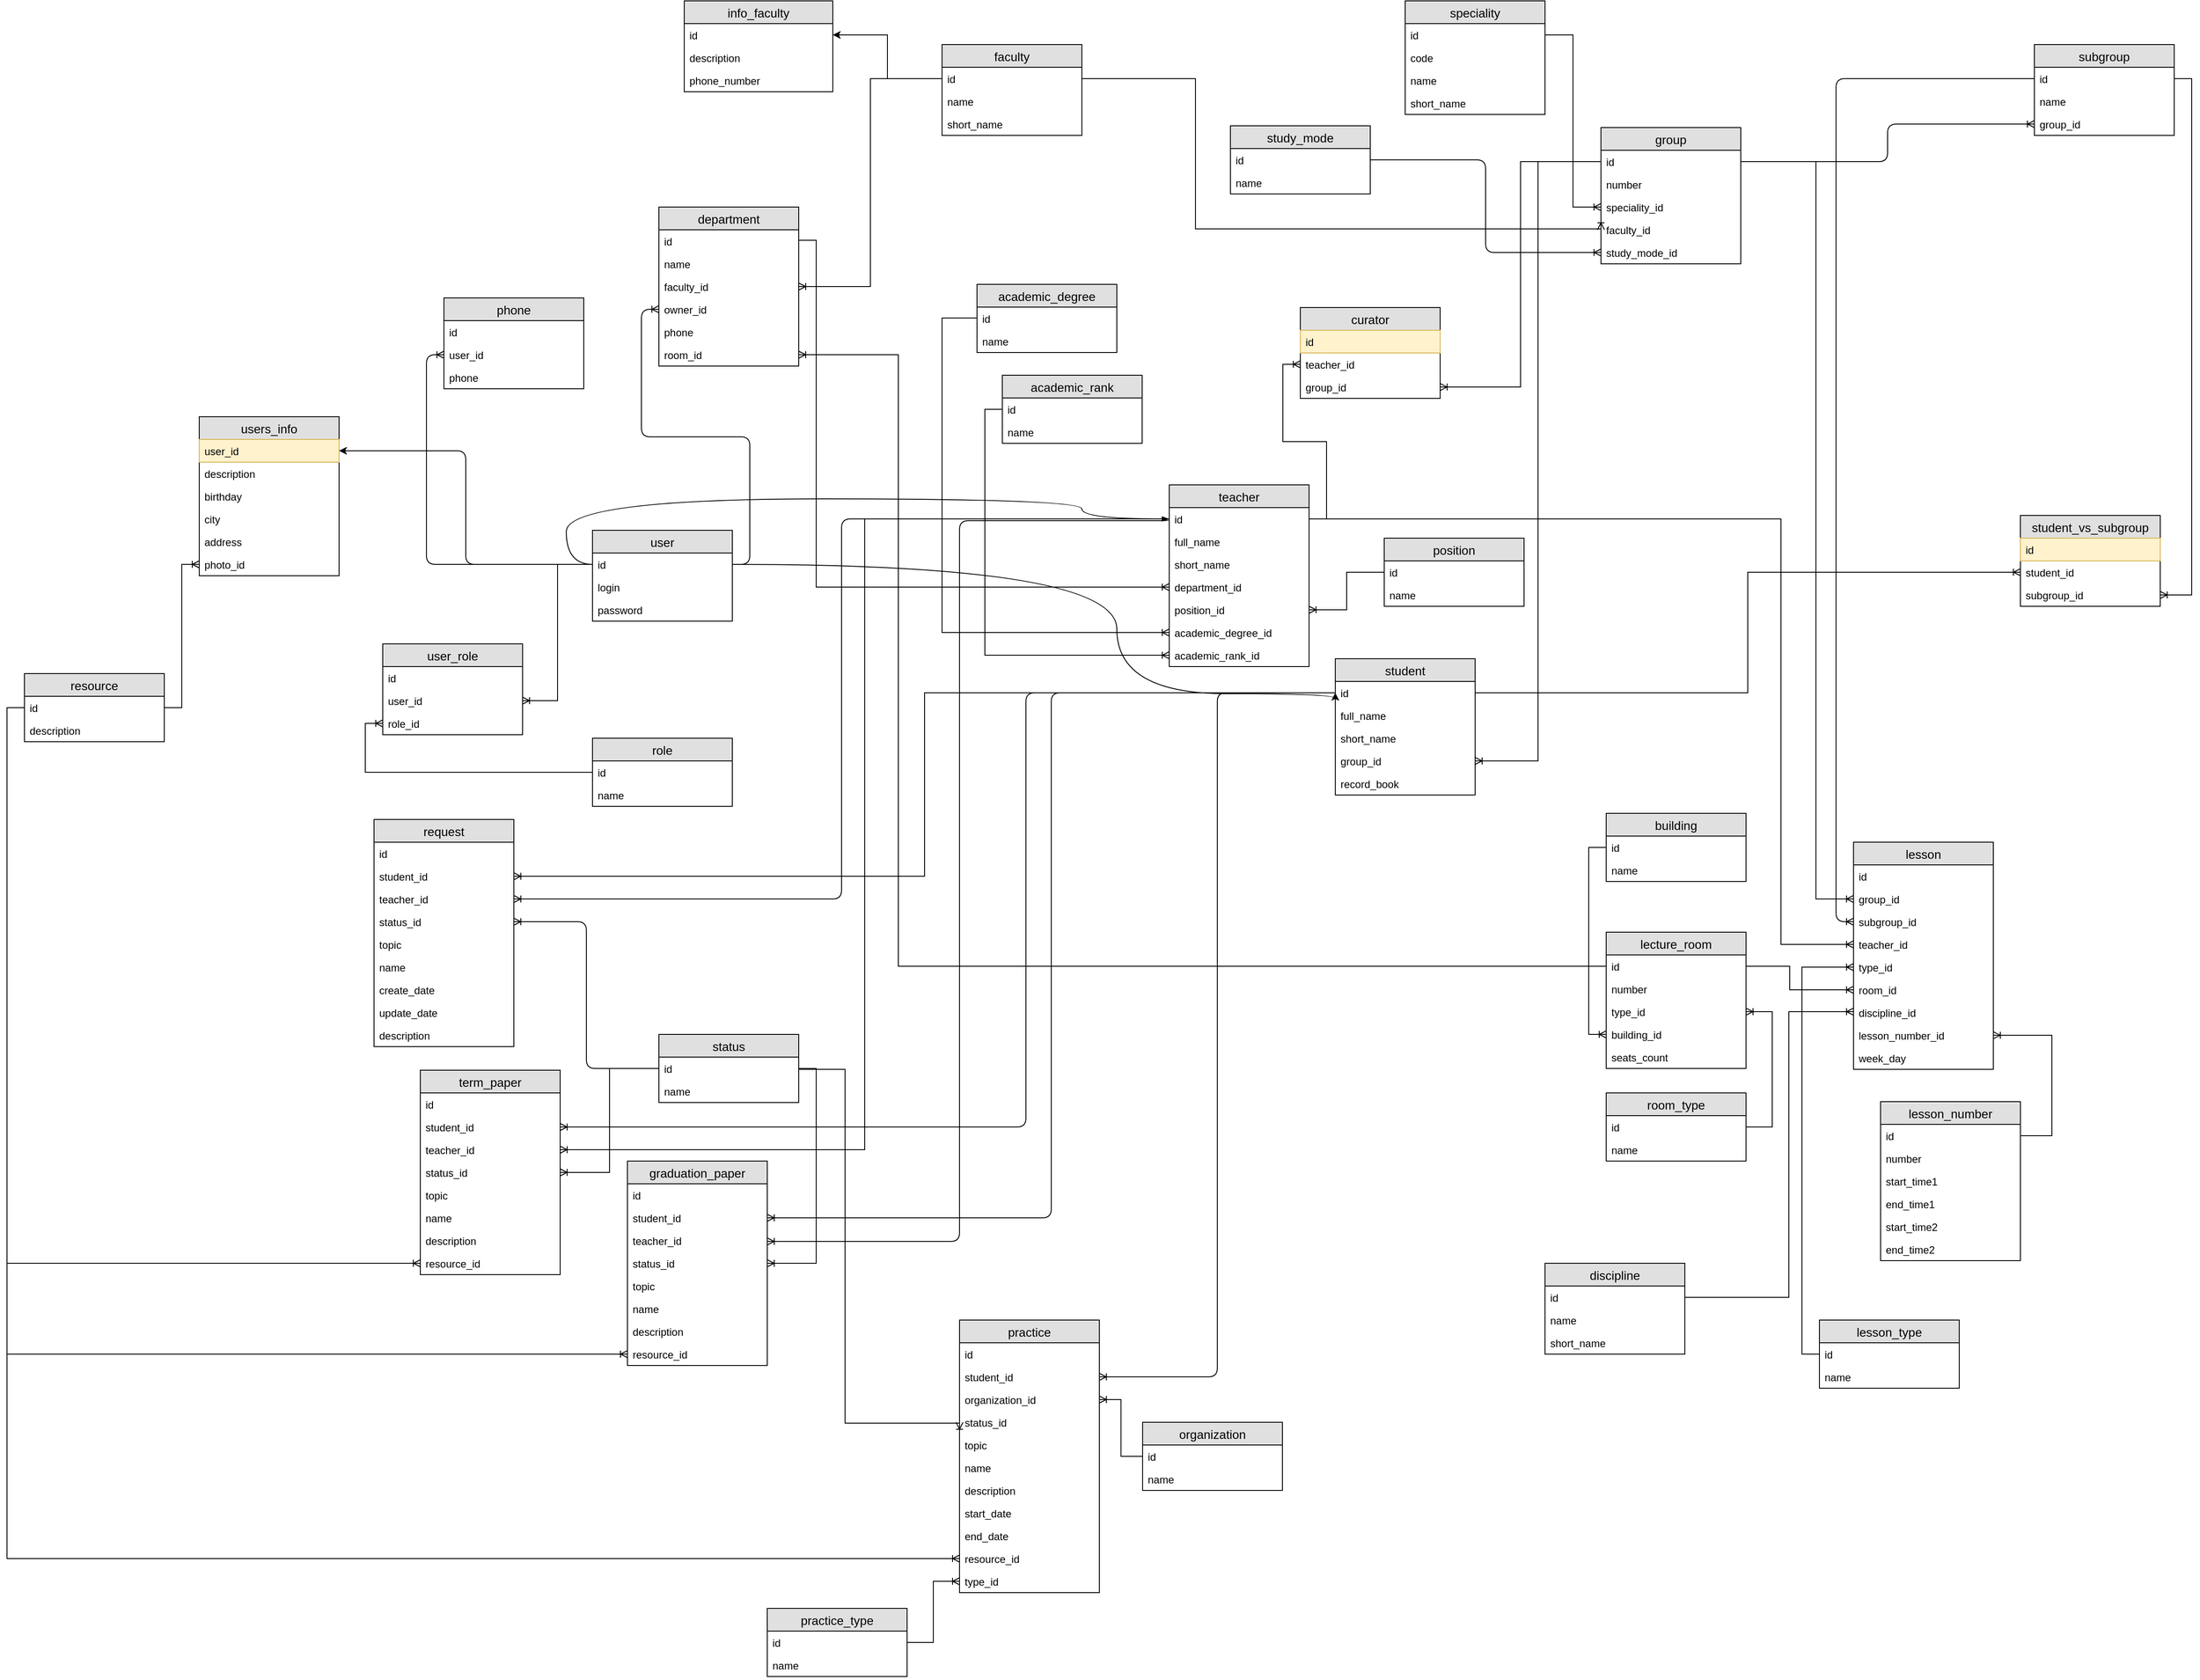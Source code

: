 <mxfile version="12.2.6" type="device" pages="1"><diagram id="U7O6gpLNZ9bcbEOC-BIv" name="Страница 1"><mxGraphModel dx="3063" dy="1771" grid="1" gridSize="10" guides="1" tooltips="1" connect="1" arrows="1" fold="1" page="1" pageScale="1" pageWidth="827" pageHeight="1169" math="0" shadow="0"><root><mxCell id="0"/><mxCell id="1" parent="0"/><mxCell id="gJAzAdM2OTqBlSdlxUkB-1" value="faculty" style="swimlane;fontStyle=0;childLayout=stackLayout;horizontal=1;startSize=26;fillColor=#e0e0e0;horizontalStack=0;resizeParent=1;resizeParentMax=0;resizeLast=0;collapsible=1;marginBottom=0;swimlaneFillColor=#ffffff;align=center;fontSize=14;" parent="1" vertex="1"><mxGeometry x="-230" y="-210" width="160" height="104" as="geometry"/></mxCell><mxCell id="gJAzAdM2OTqBlSdlxUkB-2" value="id" style="text;strokeColor=none;fillColor=none;spacingLeft=4;spacingRight=4;overflow=hidden;rotatable=0;points=[[0,0.5],[1,0.5]];portConstraint=eastwest;fontSize=12;" parent="gJAzAdM2OTqBlSdlxUkB-1" vertex="1"><mxGeometry y="26" width="160" height="26" as="geometry"/></mxCell><mxCell id="gJAzAdM2OTqBlSdlxUkB-3" value="name" style="text;strokeColor=none;fillColor=none;spacingLeft=4;spacingRight=4;overflow=hidden;rotatable=0;points=[[0,0.5],[1,0.5]];portConstraint=eastwest;fontSize=12;" parent="gJAzAdM2OTqBlSdlxUkB-1" vertex="1"><mxGeometry y="52" width="160" height="26" as="geometry"/></mxCell><mxCell id="DEd49YCDlbpGCQOjCh1N-45" value="short_name" style="text;strokeColor=none;fillColor=none;spacingLeft=4;spacingRight=4;overflow=hidden;rotatable=0;points=[[0,0.5],[1,0.5]];portConstraint=eastwest;fontSize=12;" parent="gJAzAdM2OTqBlSdlxUkB-1" vertex="1"><mxGeometry y="78" width="160" height="26" as="geometry"/></mxCell><mxCell id="gJAzAdM2OTqBlSdlxUkB-5" value="speciality" style="swimlane;fontStyle=0;childLayout=stackLayout;horizontal=1;startSize=26;fillColor=#e0e0e0;horizontalStack=0;resizeParent=1;resizeParentMax=0;resizeLast=0;collapsible=1;marginBottom=0;swimlaneFillColor=#ffffff;align=center;fontSize=14;" parent="1" vertex="1"><mxGeometry x="300" y="-260" width="160" height="130" as="geometry"/></mxCell><mxCell id="gJAzAdM2OTqBlSdlxUkB-6" value="id" style="text;strokeColor=none;fillColor=none;spacingLeft=4;spacingRight=4;overflow=hidden;rotatable=0;points=[[0,0.5],[1,0.5]];portConstraint=eastwest;fontSize=12;" parent="gJAzAdM2OTqBlSdlxUkB-5" vertex="1"><mxGeometry y="26" width="160" height="26" as="geometry"/></mxCell><mxCell id="DEd49YCDlbpGCQOjCh1N-46" value="code" style="text;strokeColor=none;fillColor=none;spacingLeft=4;spacingRight=4;overflow=hidden;rotatable=0;points=[[0,0.5],[1,0.5]];portConstraint=eastwest;fontSize=12;" parent="gJAzAdM2OTqBlSdlxUkB-5" vertex="1"><mxGeometry y="52" width="160" height="26" as="geometry"/></mxCell><mxCell id="gJAzAdM2OTqBlSdlxUkB-8" value="name" style="text;strokeColor=none;fillColor=none;spacingLeft=4;spacingRight=4;overflow=hidden;rotatable=0;points=[[0,0.5],[1,0.5]];portConstraint=eastwest;fontSize=12;" parent="gJAzAdM2OTqBlSdlxUkB-5" vertex="1"><mxGeometry y="78" width="160" height="26" as="geometry"/></mxCell><mxCell id="DEd49YCDlbpGCQOjCh1N-47" value="short_name" style="text;strokeColor=none;fillColor=none;spacingLeft=4;spacingRight=4;overflow=hidden;rotatable=0;points=[[0,0.5],[1,0.5]];portConstraint=eastwest;fontSize=12;" parent="gJAzAdM2OTqBlSdlxUkB-5" vertex="1"><mxGeometry y="104" width="160" height="26" as="geometry"/></mxCell><mxCell id="gJAzAdM2OTqBlSdlxUkB-11" value="group" style="swimlane;fontStyle=0;childLayout=stackLayout;horizontal=1;startSize=26;fillColor=#e0e0e0;horizontalStack=0;resizeParent=1;resizeParentMax=0;resizeLast=0;collapsible=1;marginBottom=0;swimlaneFillColor=#ffffff;align=center;fontSize=14;" parent="1" vertex="1"><mxGeometry x="524" y="-115" width="160" height="156" as="geometry"/></mxCell><mxCell id="gJAzAdM2OTqBlSdlxUkB-12" value="id" style="text;strokeColor=none;fillColor=none;spacingLeft=4;spacingRight=4;overflow=hidden;rotatable=0;points=[[0,0.5],[1,0.5]];portConstraint=eastwest;fontSize=12;" parent="gJAzAdM2OTqBlSdlxUkB-11" vertex="1"><mxGeometry y="26" width="160" height="26" as="geometry"/></mxCell><mxCell id="gJAzAdM2OTqBlSdlxUkB-15" value="number" style="text;strokeColor=none;fillColor=none;spacingLeft=4;spacingRight=4;overflow=hidden;rotatable=0;points=[[0,0.5],[1,0.5]];portConstraint=eastwest;fontSize=12;" parent="gJAzAdM2OTqBlSdlxUkB-11" vertex="1"><mxGeometry y="52" width="160" height="26" as="geometry"/></mxCell><mxCell id="gJAzAdM2OTqBlSdlxUkB-13" value="speciality_id" style="text;strokeColor=none;fillColor=none;spacingLeft=4;spacingRight=4;overflow=hidden;rotatable=0;points=[[0,0.5],[1,0.5]];portConstraint=eastwest;fontSize=12;" parent="gJAzAdM2OTqBlSdlxUkB-11" vertex="1"><mxGeometry y="78" width="160" height="26" as="geometry"/></mxCell><mxCell id="KosM9FDyjNBsEkRFGUqV-27" value="faculty_id" style="text;strokeColor=none;fillColor=none;spacingLeft=4;spacingRight=4;overflow=hidden;rotatable=0;points=[[0,0.5],[1,0.5]];portConstraint=eastwest;fontSize=12;" parent="gJAzAdM2OTqBlSdlxUkB-11" vertex="1"><mxGeometry y="104" width="160" height="26" as="geometry"/></mxCell><mxCell id="KosM9FDyjNBsEkRFGUqV-28" value="study_mode_id" style="text;strokeColor=none;fillColor=none;spacingLeft=4;spacingRight=4;overflow=hidden;rotatable=0;points=[[0,0.5],[1,0.5]];portConstraint=eastwest;fontSize=12;" parent="gJAzAdM2OTqBlSdlxUkB-11" vertex="1"><mxGeometry y="130" width="160" height="26" as="geometry"/></mxCell><mxCell id="gJAzAdM2OTqBlSdlxUkB-18" value="" style="fontSize=12;html=1;endArrow=ERoneToMany;exitX=1;exitY=0.5;exitDx=0;exitDy=0;entryX=0;entryY=0.5;entryDx=0;entryDy=0;edgeStyle=orthogonalEdgeStyle;rounded=0;" parent="1" source="gJAzAdM2OTqBlSdlxUkB-6" target="gJAzAdM2OTqBlSdlxUkB-13" edge="1"><mxGeometry width="100" height="100" relative="1" as="geometry"><mxPoint x="470" y="230" as="sourcePoint"/><mxPoint x="590" y="266" as="targetPoint"/></mxGeometry></mxCell><mxCell id="gJAzAdM2OTqBlSdlxUkB-19" value="subgroup" style="swimlane;fontStyle=0;childLayout=stackLayout;horizontal=1;startSize=26;fillColor=#e0e0e0;horizontalStack=0;resizeParent=1;resizeParentMax=0;resizeLast=0;collapsible=1;marginBottom=0;swimlaneFillColor=#ffffff;align=center;fontSize=14;" parent="1" vertex="1"><mxGeometry x="1020" y="-210" width="160" height="104" as="geometry"/></mxCell><mxCell id="gJAzAdM2OTqBlSdlxUkB-20" value="id" style="text;strokeColor=none;fillColor=none;spacingLeft=4;spacingRight=4;overflow=hidden;rotatable=0;points=[[0,0.5],[1,0.5]];portConstraint=eastwest;fontSize=12;" parent="gJAzAdM2OTqBlSdlxUkB-19" vertex="1"><mxGeometry y="26" width="160" height="26" as="geometry"/></mxCell><mxCell id="gJAzAdM2OTqBlSdlxUkB-24" value="name" style="text;strokeColor=none;fillColor=none;spacingLeft=4;spacingRight=4;overflow=hidden;rotatable=0;points=[[0,0.5],[1,0.5]];portConstraint=eastwest;fontSize=12;" parent="gJAzAdM2OTqBlSdlxUkB-19" vertex="1"><mxGeometry y="52" width="160" height="26" as="geometry"/></mxCell><mxCell id="gJAzAdM2OTqBlSdlxUkB-21" value="group_id" style="text;strokeColor=none;fillColor=none;spacingLeft=4;spacingRight=4;overflow=hidden;rotatable=0;points=[[0,0.5],[1,0.5]];portConstraint=eastwest;fontSize=12;" parent="gJAzAdM2OTqBlSdlxUkB-19" vertex="1"><mxGeometry y="78" width="160" height="26" as="geometry"/></mxCell><mxCell id="gJAzAdM2OTqBlSdlxUkB-25" value="user" style="swimlane;fontStyle=0;childLayout=stackLayout;horizontal=1;startSize=26;fillColor=#e0e0e0;horizontalStack=0;resizeParent=1;resizeParentMax=0;resizeLast=0;collapsible=1;marginBottom=0;swimlaneFillColor=#ffffff;align=center;fontSize=14;" parent="1" vertex="1"><mxGeometry x="-630" y="346" width="160" height="104" as="geometry"/></mxCell><mxCell id="gJAzAdM2OTqBlSdlxUkB-26" value="id" style="text;strokeColor=none;fillColor=none;spacingLeft=4;spacingRight=4;overflow=hidden;rotatable=0;points=[[0,0.5],[1,0.5]];portConstraint=eastwest;fontSize=12;" parent="gJAzAdM2OTqBlSdlxUkB-25" vertex="1"><mxGeometry y="26" width="160" height="26" as="geometry"/></mxCell><mxCell id="gJAzAdM2OTqBlSdlxUkB-27" value="login" style="text;strokeColor=none;fillColor=none;spacingLeft=4;spacingRight=4;overflow=hidden;rotatable=0;points=[[0,0.5],[1,0.5]];portConstraint=eastwest;fontSize=12;" parent="gJAzAdM2OTqBlSdlxUkB-25" vertex="1"><mxGeometry y="52" width="160" height="26" as="geometry"/></mxCell><mxCell id="gJAzAdM2OTqBlSdlxUkB-28" value="password" style="text;strokeColor=none;fillColor=none;spacingLeft=4;spacingRight=4;overflow=hidden;rotatable=0;points=[[0,0.5],[1,0.5]];portConstraint=eastwest;fontSize=12;" parent="gJAzAdM2OTqBlSdlxUkB-25" vertex="1"><mxGeometry y="78" width="160" height="26" as="geometry"/></mxCell><mxCell id="gJAzAdM2OTqBlSdlxUkB-30" value="student" style="swimlane;fontStyle=0;childLayout=stackLayout;horizontal=1;startSize=26;fillColor=#e0e0e0;horizontalStack=0;resizeParent=1;resizeParentMax=0;resizeLast=0;collapsible=1;marginBottom=0;swimlaneFillColor=#ffffff;align=center;fontSize=14;" parent="1" vertex="1"><mxGeometry x="220" y="493" width="160" height="156" as="geometry"/></mxCell><mxCell id="gJAzAdM2OTqBlSdlxUkB-31" value="id" style="text;strokeColor=none;fillColor=none;spacingLeft=4;spacingRight=4;overflow=hidden;rotatable=0;points=[[0,0.5],[1,0.5]];portConstraint=eastwest;fontSize=12;" parent="gJAzAdM2OTqBlSdlxUkB-30" vertex="1"><mxGeometry y="26" width="160" height="26" as="geometry"/></mxCell><mxCell id="gJAzAdM2OTqBlSdlxUkB-34" value="full_name" style="text;strokeColor=none;fillColor=none;spacingLeft=4;spacingRight=4;overflow=hidden;rotatable=0;points=[[0,0.5],[1,0.5]];portConstraint=eastwest;fontSize=12;" parent="gJAzAdM2OTqBlSdlxUkB-30" vertex="1"><mxGeometry y="52" width="160" height="26" as="geometry"/></mxCell><mxCell id="DEd49YCDlbpGCQOjCh1N-44" value="short_name" style="text;strokeColor=none;fillColor=none;spacingLeft=4;spacingRight=4;overflow=hidden;rotatable=0;points=[[0,0.5],[1,0.5]];portConstraint=eastwest;fontSize=12;" parent="gJAzAdM2OTqBlSdlxUkB-30" vertex="1"><mxGeometry y="78" width="160" height="26" as="geometry"/></mxCell><mxCell id="gJAzAdM2OTqBlSdlxUkB-40" value="group_id" style="text;strokeColor=none;fillColor=none;spacingLeft=4;spacingRight=4;overflow=hidden;rotatable=0;points=[[0,0.5],[1,0.5]];portConstraint=eastwest;fontSize=12;" parent="gJAzAdM2OTqBlSdlxUkB-30" vertex="1"><mxGeometry y="104" width="160" height="26" as="geometry"/></mxCell><mxCell id="gJAzAdM2OTqBlSdlxUkB-32" value="record_book" style="text;strokeColor=none;fillColor=none;spacingLeft=4;spacingRight=4;overflow=hidden;rotatable=0;points=[[0,0.5],[1,0.5]];portConstraint=eastwest;fontSize=12;" parent="gJAzAdM2OTqBlSdlxUkB-30" vertex="1"><mxGeometry y="130" width="160" height="26" as="geometry"/></mxCell><mxCell id="gJAzAdM2OTqBlSdlxUkB-35" value="users_info" style="swimlane;fontStyle=0;childLayout=stackLayout;horizontal=1;startSize=26;fillColor=#e0e0e0;horizontalStack=0;resizeParent=1;resizeParentMax=0;resizeLast=0;collapsible=1;marginBottom=0;swimlaneFillColor=#ffffff;align=center;fontSize=14;" parent="1" vertex="1"><mxGeometry x="-1080" y="216" width="160" height="182" as="geometry"/></mxCell><mxCell id="gJAzAdM2OTqBlSdlxUkB-36" value="user_id" style="text;strokeColor=#d6b656;fillColor=#fff2cc;spacingLeft=4;spacingRight=4;overflow=hidden;rotatable=0;points=[[0,0.5],[1,0.5]];portConstraint=eastwest;fontSize=12;" parent="gJAzAdM2OTqBlSdlxUkB-35" vertex="1"><mxGeometry y="26" width="160" height="26" as="geometry"/></mxCell><mxCell id="DEd49YCDlbpGCQOjCh1N-33" value="description" style="text;strokeColor=none;fillColor=none;spacingLeft=4;spacingRight=4;overflow=hidden;rotatable=0;points=[[0,0.5],[1,0.5]];portConstraint=eastwest;fontSize=12;" parent="gJAzAdM2OTqBlSdlxUkB-35" vertex="1"><mxGeometry y="52" width="160" height="26" as="geometry"/></mxCell><mxCell id="xak_S2xO1xvgtGWXIXAj-3" value="birthday" style="text;strokeColor=none;fillColor=none;spacingLeft=4;spacingRight=4;overflow=hidden;rotatable=0;points=[[0,0.5],[1,0.5]];portConstraint=eastwest;fontSize=12;" parent="gJAzAdM2OTqBlSdlxUkB-35" vertex="1"><mxGeometry y="78" width="160" height="26" as="geometry"/></mxCell><mxCell id="xak_S2xO1xvgtGWXIXAj-4" value="city" style="text;strokeColor=none;fillColor=none;spacingLeft=4;spacingRight=4;overflow=hidden;rotatable=0;points=[[0,0.5],[1,0.5]];portConstraint=eastwest;fontSize=12;" parent="gJAzAdM2OTqBlSdlxUkB-35" vertex="1"><mxGeometry y="104" width="160" height="26" as="geometry"/></mxCell><mxCell id="DEd49YCDlbpGCQOjCh1N-35" value="address" style="text;strokeColor=none;fillColor=none;spacingLeft=4;spacingRight=4;overflow=hidden;rotatable=0;points=[[0,0.5],[1,0.5]];portConstraint=eastwest;fontSize=12;" parent="gJAzAdM2OTqBlSdlxUkB-35" vertex="1"><mxGeometry y="130" width="160" height="26" as="geometry"/></mxCell><mxCell id="DEd49YCDlbpGCQOjCh1N-36" value="photo_id" style="text;strokeColor=none;fillColor=none;spacingLeft=4;spacingRight=4;overflow=hidden;rotatable=0;points=[[0,0.5],[1,0.5]];portConstraint=eastwest;fontSize=12;" parent="gJAzAdM2OTqBlSdlxUkB-35" vertex="1"><mxGeometry y="156" width="160" height="26" as="geometry"/></mxCell><mxCell id="gJAzAdM2OTqBlSdlxUkB-43" value="role" style="swimlane;fontStyle=0;childLayout=stackLayout;horizontal=1;startSize=26;fillColor=#e0e0e0;horizontalStack=0;resizeParent=1;resizeParentMax=0;resizeLast=0;collapsible=1;marginBottom=0;swimlaneFillColor=#ffffff;align=center;fontSize=14;" parent="1" vertex="1"><mxGeometry x="-630" y="584" width="160" height="78" as="geometry"/></mxCell><mxCell id="gJAzAdM2OTqBlSdlxUkB-44" value="id" style="text;strokeColor=none;fillColor=none;spacingLeft=4;spacingRight=4;overflow=hidden;rotatable=0;points=[[0,0.5],[1,0.5]];portConstraint=eastwest;fontSize=12;" parent="gJAzAdM2OTqBlSdlxUkB-43" vertex="1"><mxGeometry y="26" width="160" height="26" as="geometry"/></mxCell><mxCell id="gJAzAdM2OTqBlSdlxUkB-45" value="name" style="text;strokeColor=none;fillColor=none;spacingLeft=4;spacingRight=4;overflow=hidden;rotatable=0;points=[[0,0.5],[1,0.5]];portConstraint=eastwest;fontSize=12;" parent="gJAzAdM2OTqBlSdlxUkB-43" vertex="1"><mxGeometry y="52" width="160" height="26" as="geometry"/></mxCell><mxCell id="gJAzAdM2OTqBlSdlxUkB-52" value="teacher" style="swimlane;fontStyle=0;childLayout=stackLayout;horizontal=1;startSize=26;fillColor=#e0e0e0;horizontalStack=0;resizeParent=1;resizeParentMax=0;resizeLast=0;collapsible=1;marginBottom=0;swimlaneFillColor=#ffffff;align=center;fontSize=14;" parent="1" vertex="1"><mxGeometry x="30" y="294" width="160" height="208" as="geometry"/></mxCell><mxCell id="gJAzAdM2OTqBlSdlxUkB-53" value="id" style="text;strokeColor=none;fillColor=none;spacingLeft=4;spacingRight=4;overflow=hidden;rotatable=0;points=[[0,0.5],[1,0.5]];portConstraint=eastwest;fontSize=12;" parent="gJAzAdM2OTqBlSdlxUkB-52" vertex="1"><mxGeometry y="26" width="160" height="26" as="geometry"/></mxCell><mxCell id="DEd49YCDlbpGCQOjCh1N-42" value="full_name" style="text;strokeColor=none;fillColor=none;spacingLeft=4;spacingRight=4;overflow=hidden;rotatable=0;points=[[0,0.5],[1,0.5]];portConstraint=eastwest;fontSize=12;" parent="gJAzAdM2OTqBlSdlxUkB-52" vertex="1"><mxGeometry y="52" width="160" height="26" as="geometry"/></mxCell><mxCell id="DEd49YCDlbpGCQOjCh1N-43" value="short_name" style="text;strokeColor=none;fillColor=none;spacingLeft=4;spacingRight=4;overflow=hidden;rotatable=0;points=[[0,0.5],[1,0.5]];portConstraint=eastwest;fontSize=12;" parent="gJAzAdM2OTqBlSdlxUkB-52" vertex="1"><mxGeometry y="78" width="160" height="26" as="geometry"/></mxCell><mxCell id="gJAzAdM2OTqBlSdlxUkB-55" value="department_id" style="text;strokeColor=none;fillColor=none;spacingLeft=4;spacingRight=4;overflow=hidden;rotatable=0;points=[[0,0.5],[1,0.5]];portConstraint=eastwest;fontSize=12;" parent="gJAzAdM2OTqBlSdlxUkB-52" vertex="1"><mxGeometry y="104" width="160" height="26" as="geometry"/></mxCell><mxCell id="FwioWeAvJT7ei8MRf8_9-3" value="position_id" style="text;strokeColor=none;fillColor=none;spacingLeft=4;spacingRight=4;overflow=hidden;rotatable=0;points=[[0,0.5],[1,0.5]];portConstraint=eastwest;fontSize=12;" parent="gJAzAdM2OTqBlSdlxUkB-52" vertex="1"><mxGeometry y="130" width="160" height="26" as="geometry"/></mxCell><mxCell id="KosM9FDyjNBsEkRFGUqV-16" value="academic_degree_id" style="text;strokeColor=none;fillColor=none;spacingLeft=4;spacingRight=4;overflow=hidden;rotatable=0;points=[[0,0.5],[1,0.5]];portConstraint=eastwest;fontSize=12;" parent="gJAzAdM2OTqBlSdlxUkB-52" vertex="1"><mxGeometry y="156" width="160" height="26" as="geometry"/></mxCell><mxCell id="KosM9FDyjNBsEkRFGUqV-17" value="academic_rank_id" style="text;strokeColor=none;fillColor=none;spacingLeft=4;spacingRight=4;overflow=hidden;rotatable=0;points=[[0,0.5],[1,0.5]];portConstraint=eastwest;fontSize=12;" parent="gJAzAdM2OTqBlSdlxUkB-52" vertex="1"><mxGeometry y="182" width="160" height="26" as="geometry"/></mxCell><mxCell id="gJAzAdM2OTqBlSdlxUkB-56" value="position" style="swimlane;fontStyle=0;childLayout=stackLayout;horizontal=1;startSize=26;fillColor=#e0e0e0;horizontalStack=0;resizeParent=1;resizeParentMax=0;resizeLast=0;collapsible=1;marginBottom=0;swimlaneFillColor=#ffffff;align=center;fontSize=14;" parent="1" vertex="1"><mxGeometry x="276" y="355" width="160" height="78" as="geometry"/></mxCell><mxCell id="gJAzAdM2OTqBlSdlxUkB-57" value="id" style="text;strokeColor=none;fillColor=none;spacingLeft=4;spacingRight=4;overflow=hidden;rotatable=0;points=[[0,0.5],[1,0.5]];portConstraint=eastwest;fontSize=12;" parent="gJAzAdM2OTqBlSdlxUkB-56" vertex="1"><mxGeometry y="26" width="160" height="26" as="geometry"/></mxCell><mxCell id="gJAzAdM2OTqBlSdlxUkB-58" value="name" style="text;strokeColor=none;fillColor=none;spacingLeft=4;spacingRight=4;overflow=hidden;rotatable=0;points=[[0,0.5],[1,0.5]];portConstraint=eastwest;fontSize=12;" parent="gJAzAdM2OTqBlSdlxUkB-56" vertex="1"><mxGeometry y="52" width="160" height="26" as="geometry"/></mxCell><mxCell id="gJAzAdM2OTqBlSdlxUkB-62" value="department" style="swimlane;fontStyle=0;childLayout=stackLayout;horizontal=1;startSize=26;fillColor=#e0e0e0;horizontalStack=0;resizeParent=1;resizeParentMax=0;resizeLast=0;collapsible=1;marginBottom=0;swimlaneFillColor=#ffffff;align=center;fontSize=14;" parent="1" vertex="1"><mxGeometry x="-554" y="-24" width="160" height="182" as="geometry"/></mxCell><mxCell id="gJAzAdM2OTqBlSdlxUkB-63" value="id" style="text;strokeColor=none;fillColor=none;spacingLeft=4;spacingRight=4;overflow=hidden;rotatable=0;points=[[0,0.5],[1,0.5]];portConstraint=eastwest;fontSize=12;" parent="gJAzAdM2OTqBlSdlxUkB-62" vertex="1"><mxGeometry y="26" width="160" height="26" as="geometry"/></mxCell><mxCell id="gJAzAdM2OTqBlSdlxUkB-67" value="name" style="text;strokeColor=none;fillColor=none;spacingLeft=4;spacingRight=4;overflow=hidden;rotatable=0;points=[[0,0.5],[1,0.5]];portConstraint=eastwest;fontSize=12;" parent="gJAzAdM2OTqBlSdlxUkB-62" vertex="1"><mxGeometry y="52" width="160" height="26" as="geometry"/></mxCell><mxCell id="DEd49YCDlbpGCQOjCh1N-78" value="faculty_id" style="text;strokeColor=none;fillColor=none;spacingLeft=4;spacingRight=4;overflow=hidden;rotatable=0;points=[[0,0.5],[1,0.5]];portConstraint=eastwest;fontSize=12;" parent="gJAzAdM2OTqBlSdlxUkB-62" vertex="1"><mxGeometry y="78" width="160" height="26" as="geometry"/></mxCell><mxCell id="DEd49YCDlbpGCQOjCh1N-22" value="owner_id" style="text;strokeColor=none;fillColor=none;spacingLeft=4;spacingRight=4;overflow=hidden;rotatable=0;points=[[0,0.5],[1,0.5]];portConstraint=eastwest;fontSize=12;" parent="gJAzAdM2OTqBlSdlxUkB-62" vertex="1"><mxGeometry y="104" width="160" height="26" as="geometry"/></mxCell><mxCell id="DEd49YCDlbpGCQOjCh1N-23" value="phone" style="text;strokeColor=none;fillColor=none;spacingLeft=4;spacingRight=4;overflow=hidden;rotatable=0;points=[[0,0.5],[1,0.5]];portConstraint=eastwest;fontSize=12;" parent="gJAzAdM2OTqBlSdlxUkB-62" vertex="1"><mxGeometry y="130" width="160" height="26" as="geometry"/></mxCell><mxCell id="DEd49YCDlbpGCQOjCh1N-24" value="room_id" style="text;strokeColor=none;fillColor=none;spacingLeft=4;spacingRight=4;overflow=hidden;rotatable=0;points=[[0,0.5],[1,0.5]];portConstraint=eastwest;fontSize=12;" parent="gJAzAdM2OTqBlSdlxUkB-62" vertex="1"><mxGeometry y="156" width="160" height="26" as="geometry"/></mxCell><mxCell id="gJAzAdM2OTqBlSdlxUkB-69" value="info_faculty" style="swimlane;fontStyle=0;childLayout=stackLayout;horizontal=1;startSize=26;fillColor=#e0e0e0;horizontalStack=0;resizeParent=1;resizeParentMax=0;resizeLast=0;collapsible=1;marginBottom=0;swimlaneFillColor=#ffffff;align=center;fontSize=14;" parent="1" vertex="1"><mxGeometry x="-525" y="-260" width="170" height="104" as="geometry"/></mxCell><mxCell id="gJAzAdM2OTqBlSdlxUkB-70" value="id" style="text;strokeColor=none;fillColor=none;spacingLeft=4;spacingRight=4;overflow=hidden;rotatable=0;points=[[0,0.5],[1,0.5]];portConstraint=eastwest;fontSize=12;" parent="gJAzAdM2OTqBlSdlxUkB-69" vertex="1"><mxGeometry y="26" width="170" height="26" as="geometry"/></mxCell><mxCell id="xak_S2xO1xvgtGWXIXAj-1" value="description" style="text;strokeColor=none;fillColor=none;spacingLeft=4;spacingRight=4;overflow=hidden;rotatable=0;points=[[0,0.5],[1,0.5]];portConstraint=eastwest;fontSize=12;" parent="gJAzAdM2OTqBlSdlxUkB-69" vertex="1"><mxGeometry y="52" width="170" height="26" as="geometry"/></mxCell><mxCell id="FwioWeAvJT7ei8MRf8_9-8" value="phone_number" style="text;strokeColor=none;fillColor=none;spacingLeft=4;spacingRight=4;overflow=hidden;rotatable=0;points=[[0,0.5],[1,0.5]];portConstraint=eastwest;fontSize=12;" parent="gJAzAdM2OTqBlSdlxUkB-69" vertex="1"><mxGeometry y="78" width="170" height="26" as="geometry"/></mxCell><mxCell id="gJAzAdM2OTqBlSdlxUkB-74" value="curator" style="swimlane;fontStyle=0;childLayout=stackLayout;horizontal=1;startSize=26;fillColor=#e0e0e0;horizontalStack=0;resizeParent=1;resizeParentMax=0;resizeLast=0;collapsible=1;marginBottom=0;swimlaneFillColor=#ffffff;align=center;fontSize=14;" parent="1" vertex="1"><mxGeometry x="180" y="91" width="160" height="104" as="geometry"/></mxCell><mxCell id="gJAzAdM2OTqBlSdlxUkB-76" value="id" style="text;strokeColor=#d6b656;fillColor=#fff2cc;spacingLeft=4;spacingRight=4;overflow=hidden;rotatable=0;points=[[0,0.5],[1,0.5]];portConstraint=eastwest;fontSize=12;" parent="gJAzAdM2OTqBlSdlxUkB-74" vertex="1"><mxGeometry y="26" width="160" height="26" as="geometry"/></mxCell><mxCell id="gJAzAdM2OTqBlSdlxUkB-77" value="teacher_id" style="text;spacingLeft=4;spacingRight=4;overflow=hidden;rotatable=0;points=[[0,0.5],[1,0.5]];portConstraint=eastwest;fontSize=12;" parent="gJAzAdM2OTqBlSdlxUkB-74" vertex="1"><mxGeometry y="52" width="160" height="26" as="geometry"/></mxCell><mxCell id="DEd49YCDlbpGCQOjCh1N-60" value="group_id" style="text;spacingLeft=4;spacingRight=4;overflow=hidden;rotatable=0;points=[[0,0.5],[1,0.5]];portConstraint=eastwest;fontSize=12;" parent="gJAzAdM2OTqBlSdlxUkB-74" vertex="1"><mxGeometry y="78" width="160" height="26" as="geometry"/></mxCell><mxCell id="gJAzAdM2OTqBlSdlxUkB-82" value="lecture_room" style="swimlane;fontStyle=0;childLayout=stackLayout;horizontal=1;startSize=26;fillColor=#e0e0e0;horizontalStack=0;resizeParent=1;resizeParentMax=0;resizeLast=0;collapsible=1;marginBottom=0;swimlaneFillColor=#ffffff;align=center;fontSize=14;" parent="1" vertex="1"><mxGeometry x="530" y="806" width="160" height="156" as="geometry"/></mxCell><mxCell id="gJAzAdM2OTqBlSdlxUkB-83" value="id" style="text;strokeColor=none;fillColor=none;spacingLeft=4;spacingRight=4;overflow=hidden;rotatable=0;points=[[0,0.5],[1,0.5]];portConstraint=eastwest;fontSize=12;" parent="gJAzAdM2OTqBlSdlxUkB-82" vertex="1"><mxGeometry y="26" width="160" height="26" as="geometry"/></mxCell><mxCell id="DEd49YCDlbpGCQOjCh1N-6" value="number" style="text;strokeColor=none;fillColor=none;spacingLeft=4;spacingRight=4;overflow=hidden;rotatable=0;points=[[0,0.5],[1,0.5]];portConstraint=eastwest;fontSize=12;" parent="gJAzAdM2OTqBlSdlxUkB-82" vertex="1"><mxGeometry y="52" width="160" height="26" as="geometry"/></mxCell><mxCell id="gJAzAdM2OTqBlSdlxUkB-84" value="type_id" style="text;strokeColor=none;fillColor=none;spacingLeft=4;spacingRight=4;overflow=hidden;rotatable=0;points=[[0,0.5],[1,0.5]];portConstraint=eastwest;fontSize=12;" parent="gJAzAdM2OTqBlSdlxUkB-82" vertex="1"><mxGeometry y="78" width="160" height="26" as="geometry"/></mxCell><mxCell id="DEd49YCDlbpGCQOjCh1N-7" value="building_id" style="text;strokeColor=none;fillColor=none;spacingLeft=4;spacingRight=4;overflow=hidden;rotatable=0;points=[[0,0.5],[1,0.5]];portConstraint=eastwest;fontSize=12;" parent="gJAzAdM2OTqBlSdlxUkB-82" vertex="1"><mxGeometry y="104" width="160" height="26" as="geometry"/></mxCell><mxCell id="gJAzAdM2OTqBlSdlxUkB-85" value="seats_count" style="text;strokeColor=none;fillColor=none;spacingLeft=4;spacingRight=4;overflow=hidden;rotatable=0;points=[[0,0.5],[1,0.5]];portConstraint=eastwest;fontSize=12;" parent="gJAzAdM2OTqBlSdlxUkB-82" vertex="1"><mxGeometry y="130" width="160" height="26" as="geometry"/></mxCell><mxCell id="gJAzAdM2OTqBlSdlxUkB-86" value="room_type" style="swimlane;fontStyle=0;childLayout=stackLayout;horizontal=1;startSize=26;fillColor=#e0e0e0;horizontalStack=0;resizeParent=1;resizeParentMax=0;resizeLast=0;collapsible=1;marginBottom=0;swimlaneFillColor=#ffffff;align=center;fontSize=14;" parent="1" vertex="1"><mxGeometry x="530" y="990" width="160" height="78" as="geometry"/></mxCell><mxCell id="gJAzAdM2OTqBlSdlxUkB-87" value="id" style="text;strokeColor=none;fillColor=none;spacingLeft=4;spacingRight=4;overflow=hidden;rotatable=0;points=[[0,0.5],[1,0.5]];portConstraint=eastwest;fontSize=12;" parent="gJAzAdM2OTqBlSdlxUkB-86" vertex="1"><mxGeometry y="26" width="160" height="26" as="geometry"/></mxCell><mxCell id="gJAzAdM2OTqBlSdlxUkB-88" value="name" style="text;strokeColor=none;fillColor=none;spacingLeft=4;spacingRight=4;overflow=hidden;rotatable=0;points=[[0,0.5],[1,0.5]];portConstraint=eastwest;fontSize=12;" parent="gJAzAdM2OTqBlSdlxUkB-86" vertex="1"><mxGeometry y="52" width="160" height="26" as="geometry"/></mxCell><mxCell id="gJAzAdM2OTqBlSdlxUkB-90" value="lesson" style="swimlane;fontStyle=0;childLayout=stackLayout;horizontal=1;startSize=26;fillColor=#e0e0e0;horizontalStack=0;resizeParent=1;resizeParentMax=0;resizeLast=0;collapsible=1;marginBottom=0;swimlaneFillColor=#ffffff;align=center;fontSize=14;" parent="1" vertex="1"><mxGeometry x="813" y="703" width="160" height="260" as="geometry"/></mxCell><mxCell id="gJAzAdM2OTqBlSdlxUkB-91" value="id" style="text;strokeColor=none;fillColor=none;spacingLeft=4;spacingRight=4;overflow=hidden;rotatable=0;points=[[0,0.5],[1,0.5]];portConstraint=eastwest;fontSize=12;" parent="gJAzAdM2OTqBlSdlxUkB-90" vertex="1"><mxGeometry y="26" width="160" height="26" as="geometry"/></mxCell><mxCell id="gJAzAdM2OTqBlSdlxUkB-92" value="group_id" style="text;strokeColor=none;fillColor=none;spacingLeft=4;spacingRight=4;overflow=hidden;rotatable=0;points=[[0,0.5],[1,0.5]];portConstraint=eastwest;fontSize=12;" parent="gJAzAdM2OTqBlSdlxUkB-90" vertex="1"><mxGeometry y="52" width="160" height="26" as="geometry"/></mxCell><mxCell id="KosM9FDyjNBsEkRFGUqV-34" value="subgroup_id" style="text;strokeColor=none;fillColor=none;spacingLeft=4;spacingRight=4;overflow=hidden;rotatable=0;points=[[0,0.5],[1,0.5]];portConstraint=eastwest;fontSize=12;" parent="gJAzAdM2OTqBlSdlxUkB-90" vertex="1"><mxGeometry y="78" width="160" height="26" as="geometry"/></mxCell><mxCell id="gJAzAdM2OTqBlSdlxUkB-93" value="teacher_id" style="text;strokeColor=none;fillColor=none;spacingLeft=4;spacingRight=4;overflow=hidden;rotatable=0;points=[[0,0.5],[1,0.5]];portConstraint=eastwest;fontSize=12;" parent="gJAzAdM2OTqBlSdlxUkB-90" vertex="1"><mxGeometry y="104" width="160" height="26" as="geometry"/></mxCell><mxCell id="gJAzAdM2OTqBlSdlxUkB-95" value="type_id" style="text;strokeColor=none;fillColor=none;spacingLeft=4;spacingRight=4;overflow=hidden;rotatable=0;points=[[0,0.5],[1,0.5]];portConstraint=eastwest;fontSize=12;" parent="gJAzAdM2OTqBlSdlxUkB-90" vertex="1"><mxGeometry y="130" width="160" height="26" as="geometry"/></mxCell><mxCell id="gJAzAdM2OTqBlSdlxUkB-96" value="room_id" style="text;strokeColor=none;fillColor=none;spacingLeft=4;spacingRight=4;overflow=hidden;rotatable=0;points=[[0,0.5],[1,0.5]];portConstraint=eastwest;fontSize=12;" parent="gJAzAdM2OTqBlSdlxUkB-90" vertex="1"><mxGeometry y="156" width="160" height="26" as="geometry"/></mxCell><mxCell id="2_aOy53VTlbOS0qWnDyw-8" value="discipline_id" style="text;strokeColor=none;fillColor=none;spacingLeft=4;spacingRight=4;overflow=hidden;rotatable=0;points=[[0,0.5],[1,0.5]];portConstraint=eastwest;fontSize=12;" parent="gJAzAdM2OTqBlSdlxUkB-90" vertex="1"><mxGeometry y="182" width="160" height="26" as="geometry"/></mxCell><mxCell id="gJAzAdM2OTqBlSdlxUkB-97" value="lesson_number_id" style="text;strokeColor=none;fillColor=none;spacingLeft=4;spacingRight=4;overflow=hidden;rotatable=0;points=[[0,0.5],[1,0.5]];portConstraint=eastwest;fontSize=12;" parent="gJAzAdM2OTqBlSdlxUkB-90" vertex="1"><mxGeometry y="208" width="160" height="26" as="geometry"/></mxCell><mxCell id="cj6TwkWWAzRZnKLqmTh3-2" value="week_day" style="text;strokeColor=none;fillColor=none;spacingLeft=4;spacingRight=4;overflow=hidden;rotatable=0;points=[[0,0.5],[1,0.5]];portConstraint=eastwest;fontSize=12;" parent="gJAzAdM2OTqBlSdlxUkB-90" vertex="1"><mxGeometry y="234" width="160" height="26" as="geometry"/></mxCell><mxCell id="gJAzAdM2OTqBlSdlxUkB-94" value="" style="edgeStyle=entityRelationEdgeStyle;fontSize=12;html=1;endArrow=ERoneToMany;rounded=0;" parent="1" source="gJAzAdM2OTqBlSdlxUkB-87" target="gJAzAdM2OTqBlSdlxUkB-84" edge="1"><mxGeometry width="100" height="100" relative="1" as="geometry"><mxPoint x="570" y="1011.5" as="sourcePoint"/><mxPoint x="1080" y="500.5" as="targetPoint"/></mxGeometry></mxCell><mxCell id="gJAzAdM2OTqBlSdlxUkB-98" value="" style="edgeStyle=orthogonalEdgeStyle;fontSize=12;html=1;endArrow=ERoneToMany;exitX=1;exitY=0.5;exitDx=0;exitDy=0;rounded=0;" parent="1" source="gJAzAdM2OTqBlSdlxUkB-83" target="gJAzAdM2OTqBlSdlxUkB-96" edge="1"><mxGeometry width="100" height="100" relative="1" as="geometry"><mxPoint x="830" y="640" as="sourcePoint"/><mxPoint x="1020" y="740" as="targetPoint"/><Array as="points"><mxPoint x="740" y="845"/><mxPoint x="740" y="872"/></Array></mxGeometry></mxCell><mxCell id="gJAzAdM2OTqBlSdlxUkB-99" value="" style="edgeStyle=orthogonalEdgeStyle;fontSize=12;html=1;endArrow=ERoneToMany;rounded=0;entryX=0;entryY=0.5;entryDx=0;entryDy=0;" parent="1" source="gJAzAdM2OTqBlSdlxUkB-12" target="gJAzAdM2OTqBlSdlxUkB-92" edge="1"><mxGeometry width="100" height="100" relative="1" as="geometry"><mxPoint x="423" y="635" as="sourcePoint"/><mxPoint x="750" y="790" as="targetPoint"/><Array as="points"><mxPoint x="770" y="-76"/><mxPoint x="770" y="768"/></Array></mxGeometry></mxCell><mxCell id="gJAzAdM2OTqBlSdlxUkB-100" value="" style="edgeStyle=elbowEdgeStyle;fontSize=12;html=1;endArrow=ERoneToMany;entryX=0;entryY=0.5;entryDx=0;entryDy=0;rounded=0;" parent="1" source="gJAzAdM2OTqBlSdlxUkB-53" target="gJAzAdM2OTqBlSdlxUkB-93" edge="1"><mxGeometry width="100" height="100" relative="1" as="geometry"><mxPoint x="433" y="645" as="sourcePoint"/><mxPoint x="570" y="864" as="targetPoint"/><Array as="points"><mxPoint x="730" y="540"/><mxPoint x="480" y="540"/></Array></mxGeometry></mxCell><mxCell id="gJAzAdM2OTqBlSdlxUkB-102" value="lesson_number" style="swimlane;fontStyle=0;childLayout=stackLayout;horizontal=1;startSize=26;fillColor=#e0e0e0;horizontalStack=0;resizeParent=1;resizeParentMax=0;resizeLast=0;collapsible=1;marginBottom=0;swimlaneFillColor=#ffffff;align=center;fontSize=14;" parent="1" vertex="1"><mxGeometry x="844" y="1000" width="160" height="182" as="geometry"/></mxCell><mxCell id="gJAzAdM2OTqBlSdlxUkB-103" value="id" style="text;strokeColor=none;fillColor=none;spacingLeft=4;spacingRight=4;overflow=hidden;rotatable=0;points=[[0,0.5],[1,0.5]];portConstraint=eastwest;fontSize=12;" parent="gJAzAdM2OTqBlSdlxUkB-102" vertex="1"><mxGeometry y="26" width="160" height="26" as="geometry"/></mxCell><mxCell id="gJAzAdM2OTqBlSdlxUkB-104" value="number" style="text;strokeColor=none;fillColor=none;spacingLeft=4;spacingRight=4;overflow=hidden;rotatable=0;points=[[0,0.5],[1,0.5]];portConstraint=eastwest;fontSize=12;" parent="gJAzAdM2OTqBlSdlxUkB-102" vertex="1"><mxGeometry y="52" width="160" height="26" as="geometry"/></mxCell><mxCell id="gJAzAdM2OTqBlSdlxUkB-105" value="start_time1" style="text;strokeColor=none;fillColor=none;spacingLeft=4;spacingRight=4;overflow=hidden;rotatable=0;points=[[0,0.5],[1,0.5]];portConstraint=eastwest;fontSize=12;" parent="gJAzAdM2OTqBlSdlxUkB-102" vertex="1"><mxGeometry y="78" width="160" height="26" as="geometry"/></mxCell><mxCell id="DEd49YCDlbpGCQOjCh1N-2" value="end_time1" style="text;strokeColor=none;fillColor=none;spacingLeft=4;spacingRight=4;overflow=hidden;rotatable=0;points=[[0,0.5],[1,0.5]];portConstraint=eastwest;fontSize=12;" parent="gJAzAdM2OTqBlSdlxUkB-102" vertex="1"><mxGeometry y="104" width="160" height="26" as="geometry"/></mxCell><mxCell id="DEd49YCDlbpGCQOjCh1N-4" value="start_time2" style="text;strokeColor=none;fillColor=none;spacingLeft=4;spacingRight=4;overflow=hidden;rotatable=0;points=[[0,0.5],[1,0.5]];portConstraint=eastwest;fontSize=12;" parent="gJAzAdM2OTqBlSdlxUkB-102" vertex="1"><mxGeometry y="130" width="160" height="26" as="geometry"/></mxCell><mxCell id="DEd49YCDlbpGCQOjCh1N-5" value="end_time2" style="text;strokeColor=none;fillColor=none;spacingLeft=4;spacingRight=4;overflow=hidden;rotatable=0;points=[[0,0.5],[1,0.5]];portConstraint=eastwest;fontSize=12;" parent="gJAzAdM2OTqBlSdlxUkB-102" vertex="1"><mxGeometry y="156" width="160" height="26" as="geometry"/></mxCell><mxCell id="gJAzAdM2OTqBlSdlxUkB-106" value="" style="edgeStyle=orthogonalEdgeStyle;fontSize=12;html=1;endArrow=ERoneToMany;rounded=0;exitX=1;exitY=0.5;exitDx=0;exitDy=0;" parent="1" source="gJAzAdM2OTqBlSdlxUkB-103" target="gJAzAdM2OTqBlSdlxUkB-97" edge="1"><mxGeometry width="100" height="100" relative="1" as="geometry"><mxPoint x="1235" y="216" as="sourcePoint"/><mxPoint x="945" y="985" as="targetPoint"/><Array as="points"><mxPoint x="1040" y="1039"/><mxPoint x="1040" y="924"/></Array></mxGeometry></mxCell><mxCell id="gJAzAdM2OTqBlSdlxUkB-107" value="request" style="swimlane;fontStyle=0;childLayout=stackLayout;horizontal=1;startSize=26;fillColor=#e0e0e0;horizontalStack=0;resizeParent=1;resizeParentMax=0;resizeLast=0;collapsible=1;marginBottom=0;swimlaneFillColor=#ffffff;align=center;fontSize=14;" parent="1" vertex="1"><mxGeometry x="-880" y="677" width="160" height="260" as="geometry"/></mxCell><mxCell id="gJAzAdM2OTqBlSdlxUkB-108" value="id" style="text;strokeColor=none;fillColor=none;spacingLeft=4;spacingRight=4;overflow=hidden;rotatable=0;points=[[0,0.5],[1,0.5]];portConstraint=eastwest;fontSize=12;" parent="gJAzAdM2OTqBlSdlxUkB-107" vertex="1"><mxGeometry y="26" width="160" height="26" as="geometry"/></mxCell><mxCell id="gJAzAdM2OTqBlSdlxUkB-109" value="student_id" style="text;strokeColor=none;fillColor=none;spacingLeft=4;spacingRight=4;overflow=hidden;rotatable=0;points=[[0,0.5],[1,0.5]];portConstraint=eastwest;fontSize=12;" parent="gJAzAdM2OTqBlSdlxUkB-107" vertex="1"><mxGeometry y="52" width="160" height="26" as="geometry"/></mxCell><mxCell id="gJAzAdM2OTqBlSdlxUkB-110" value="teacher_id" style="text;strokeColor=none;fillColor=none;spacingLeft=4;spacingRight=4;overflow=hidden;rotatable=0;points=[[0,0.5],[1,0.5]];portConstraint=eastwest;fontSize=12;" parent="gJAzAdM2OTqBlSdlxUkB-107" vertex="1"><mxGeometry y="78" width="160" height="26" as="geometry"/></mxCell><mxCell id="gJAzAdM2OTqBlSdlxUkB-111" value="status_id" style="text;strokeColor=none;fillColor=none;spacingLeft=4;spacingRight=4;overflow=hidden;rotatable=0;points=[[0,0.5],[1,0.5]];portConstraint=eastwest;fontSize=12;" parent="gJAzAdM2OTqBlSdlxUkB-107" vertex="1"><mxGeometry y="104" width="160" height="26" as="geometry"/></mxCell><mxCell id="gJAzAdM2OTqBlSdlxUkB-112" value="topic" style="text;strokeColor=none;fillColor=none;spacingLeft=4;spacingRight=4;overflow=hidden;rotatable=0;points=[[0,0.5],[1,0.5]];portConstraint=eastwest;fontSize=12;" parent="gJAzAdM2OTqBlSdlxUkB-107" vertex="1"><mxGeometry y="130" width="160" height="26" as="geometry"/></mxCell><mxCell id="DEd49YCDlbpGCQOjCh1N-61" value="name" style="text;strokeColor=none;fillColor=none;spacingLeft=4;spacingRight=4;overflow=hidden;rotatable=0;points=[[0,0.5],[1,0.5]];portConstraint=eastwest;fontSize=12;" parent="gJAzAdM2OTqBlSdlxUkB-107" vertex="1"><mxGeometry y="156" width="160" height="26" as="geometry"/></mxCell><mxCell id="DEd49YCDlbpGCQOjCh1N-62" value="create_date" style="text;strokeColor=none;fillColor=none;spacingLeft=4;spacingRight=4;overflow=hidden;rotatable=0;points=[[0,0.5],[1,0.5]];portConstraint=eastwest;fontSize=12;" parent="gJAzAdM2OTqBlSdlxUkB-107" vertex="1"><mxGeometry y="182" width="160" height="26" as="geometry"/></mxCell><mxCell id="DEd49YCDlbpGCQOjCh1N-63" value="update_date" style="text;strokeColor=none;fillColor=none;spacingLeft=4;spacingRight=4;overflow=hidden;rotatable=0;points=[[0,0.5],[1,0.5]];portConstraint=eastwest;fontSize=12;" parent="gJAzAdM2OTqBlSdlxUkB-107" vertex="1"><mxGeometry y="208" width="160" height="26" as="geometry"/></mxCell><mxCell id="DEd49YCDlbpGCQOjCh1N-64" value="description" style="text;strokeColor=none;fillColor=none;spacingLeft=4;spacingRight=4;overflow=hidden;rotatable=0;points=[[0,0.5],[1,0.5]];portConstraint=eastwest;fontSize=12;" parent="gJAzAdM2OTqBlSdlxUkB-107" vertex="1"><mxGeometry y="234" width="160" height="26" as="geometry"/></mxCell><mxCell id="gJAzAdM2OTqBlSdlxUkB-113" value="status" style="swimlane;fontStyle=0;childLayout=stackLayout;horizontal=1;startSize=26;fillColor=#e0e0e0;horizontalStack=0;resizeParent=1;resizeParentMax=0;resizeLast=0;collapsible=1;marginBottom=0;swimlaneFillColor=#ffffff;align=center;fontSize=14;" parent="1" vertex="1"><mxGeometry x="-554" y="923" width="160" height="78" as="geometry"/></mxCell><mxCell id="gJAzAdM2OTqBlSdlxUkB-114" value="id" style="text;strokeColor=none;fillColor=none;spacingLeft=4;spacingRight=4;overflow=hidden;rotatable=0;points=[[0,0.5],[1,0.5]];portConstraint=eastwest;fontSize=12;" parent="gJAzAdM2OTqBlSdlxUkB-113" vertex="1"><mxGeometry y="26" width="160" height="26" as="geometry"/></mxCell><mxCell id="gJAzAdM2OTqBlSdlxUkB-115" value="name" style="text;strokeColor=none;fillColor=none;spacingLeft=4;spacingRight=4;overflow=hidden;rotatable=0;points=[[0,0.5],[1,0.5]];portConstraint=eastwest;fontSize=12;" parent="gJAzAdM2OTqBlSdlxUkB-113" vertex="1"><mxGeometry y="52" width="160" height="26" as="geometry"/></mxCell><mxCell id="gJAzAdM2OTqBlSdlxUkB-117" value="" style="edgeStyle=orthogonalEdgeStyle;fontSize=12;html=1;endArrow=ERoneToMany;" parent="1" source="gJAzAdM2OTqBlSdlxUkB-114" target="gJAzAdM2OTqBlSdlxUkB-111" edge="1"><mxGeometry width="100" height="100" relative="1" as="geometry"><mxPoint x="290" y="665" as="sourcePoint"/><mxPoint x="545" y="665" as="targetPoint"/></mxGeometry></mxCell><mxCell id="gJAzAdM2OTqBlSdlxUkB-118" value="term_paper" style="swimlane;fontStyle=0;childLayout=stackLayout;horizontal=1;startSize=26;fillColor=#e0e0e0;horizontalStack=0;resizeParent=1;resizeParentMax=0;resizeLast=0;collapsible=1;marginBottom=0;swimlaneFillColor=#ffffff;align=center;fontSize=14;" parent="1" vertex="1"><mxGeometry x="-827" y="964" width="160" height="234" as="geometry"/></mxCell><mxCell id="gJAzAdM2OTqBlSdlxUkB-119" value="id" style="text;strokeColor=none;fillColor=none;spacingLeft=4;spacingRight=4;overflow=hidden;rotatable=0;points=[[0,0.5],[1,0.5]];portConstraint=eastwest;fontSize=12;" parent="gJAzAdM2OTqBlSdlxUkB-118" vertex="1"><mxGeometry y="26" width="160" height="26" as="geometry"/></mxCell><mxCell id="gJAzAdM2OTqBlSdlxUkB-120" value="student_id" style="text;strokeColor=none;fillColor=none;spacingLeft=4;spacingRight=4;overflow=hidden;rotatable=0;points=[[0,0.5],[1,0.5]];portConstraint=eastwest;fontSize=12;" parent="gJAzAdM2OTqBlSdlxUkB-118" vertex="1"><mxGeometry y="52" width="160" height="26" as="geometry"/></mxCell><mxCell id="gJAzAdM2OTqBlSdlxUkB-121" value="teacher_id" style="text;strokeColor=none;fillColor=none;spacingLeft=4;spacingRight=4;overflow=hidden;rotatable=0;points=[[0,0.5],[1,0.5]];portConstraint=eastwest;fontSize=12;" parent="gJAzAdM2OTqBlSdlxUkB-118" vertex="1"><mxGeometry y="78" width="160" height="26" as="geometry"/></mxCell><mxCell id="gJAzAdM2OTqBlSdlxUkB-131" value="status_id" style="text;strokeColor=none;fillColor=none;spacingLeft=4;spacingRight=4;overflow=hidden;rotatable=0;points=[[0,0.5],[1,0.5]];portConstraint=eastwest;fontSize=12;" parent="gJAzAdM2OTqBlSdlxUkB-118" vertex="1"><mxGeometry y="104" width="160" height="26" as="geometry"/></mxCell><mxCell id="gJAzAdM2OTqBlSdlxUkB-132" value="topic" style="text;strokeColor=none;fillColor=none;spacingLeft=4;spacingRight=4;overflow=hidden;rotatable=0;points=[[0,0.5],[1,0.5]];portConstraint=eastwest;fontSize=12;" parent="gJAzAdM2OTqBlSdlxUkB-118" vertex="1"><mxGeometry y="130" width="160" height="26" as="geometry"/></mxCell><mxCell id="gJAzAdM2OTqBlSdlxUkB-133" value="name" style="text;strokeColor=none;fillColor=none;spacingLeft=4;spacingRight=4;overflow=hidden;rotatable=0;points=[[0,0.5],[1,0.5]];portConstraint=eastwest;fontSize=12;" parent="gJAzAdM2OTqBlSdlxUkB-118" vertex="1"><mxGeometry y="156" width="160" height="26" as="geometry"/></mxCell><mxCell id="gJAzAdM2OTqBlSdlxUkB-134" value="description" style="text;strokeColor=none;fillColor=none;spacingLeft=4;spacingRight=4;overflow=hidden;rotatable=0;points=[[0,0.5],[1,0.5]];portConstraint=eastwest;fontSize=12;" parent="gJAzAdM2OTqBlSdlxUkB-118" vertex="1"><mxGeometry y="182" width="160" height="26" as="geometry"/></mxCell><mxCell id="DEd49YCDlbpGCQOjCh1N-66" value="resource_id" style="text;strokeColor=none;fillColor=none;spacingLeft=4;spacingRight=4;overflow=hidden;rotatable=0;points=[[0,0.5],[1,0.5]];portConstraint=eastwest;fontSize=12;" parent="gJAzAdM2OTqBlSdlxUkB-118" vertex="1"><mxGeometry y="208" width="160" height="26" as="geometry"/></mxCell><mxCell id="gJAzAdM2OTqBlSdlxUkB-135" value="graduation_paper" style="swimlane;fontStyle=0;childLayout=stackLayout;horizontal=1;startSize=26;fillColor=#e0e0e0;horizontalStack=0;resizeParent=1;resizeParentMax=0;resizeLast=0;collapsible=1;marginBottom=0;swimlaneFillColor=#ffffff;align=center;fontSize=14;" parent="1" vertex="1"><mxGeometry x="-590" y="1068" width="160" height="234" as="geometry"/></mxCell><mxCell id="gJAzAdM2OTqBlSdlxUkB-136" value="id" style="text;strokeColor=none;fillColor=none;spacingLeft=4;spacingRight=4;overflow=hidden;rotatable=0;points=[[0,0.5],[1,0.5]];portConstraint=eastwest;fontSize=12;" parent="gJAzAdM2OTqBlSdlxUkB-135" vertex="1"><mxGeometry y="26" width="160" height="26" as="geometry"/></mxCell><mxCell id="gJAzAdM2OTqBlSdlxUkB-137" value="student_id" style="text;strokeColor=none;fillColor=none;spacingLeft=4;spacingRight=4;overflow=hidden;rotatable=0;points=[[0,0.5],[1,0.5]];portConstraint=eastwest;fontSize=12;" parent="gJAzAdM2OTqBlSdlxUkB-135" vertex="1"><mxGeometry y="52" width="160" height="26" as="geometry"/></mxCell><mxCell id="gJAzAdM2OTqBlSdlxUkB-138" value="teacher_id" style="text;strokeColor=none;fillColor=none;spacingLeft=4;spacingRight=4;overflow=hidden;rotatable=0;points=[[0,0.5],[1,0.5]];portConstraint=eastwest;fontSize=12;" parent="gJAzAdM2OTqBlSdlxUkB-135" vertex="1"><mxGeometry y="78" width="160" height="26" as="geometry"/></mxCell><mxCell id="gJAzAdM2OTqBlSdlxUkB-139" value="status_id" style="text;strokeColor=none;fillColor=none;spacingLeft=4;spacingRight=4;overflow=hidden;rotatable=0;points=[[0,0.5],[1,0.5]];portConstraint=eastwest;fontSize=12;" parent="gJAzAdM2OTqBlSdlxUkB-135" vertex="1"><mxGeometry y="104" width="160" height="26" as="geometry"/></mxCell><mxCell id="DEd49YCDlbpGCQOjCh1N-68" value="topic" style="text;strokeColor=none;fillColor=none;spacingLeft=4;spacingRight=4;overflow=hidden;rotatable=0;points=[[0,0.5],[1,0.5]];portConstraint=eastwest;fontSize=12;" parent="gJAzAdM2OTqBlSdlxUkB-135" vertex="1"><mxGeometry y="130" width="160" height="26" as="geometry"/></mxCell><mxCell id="gJAzAdM2OTqBlSdlxUkB-140" value="name" style="text;strokeColor=none;fillColor=none;spacingLeft=4;spacingRight=4;overflow=hidden;rotatable=0;points=[[0,0.5],[1,0.5]];portConstraint=eastwest;fontSize=12;" parent="gJAzAdM2OTqBlSdlxUkB-135" vertex="1"><mxGeometry y="156" width="160" height="26" as="geometry"/></mxCell><mxCell id="gJAzAdM2OTqBlSdlxUkB-141" value="description" style="text;strokeColor=none;fillColor=none;spacingLeft=4;spacingRight=4;overflow=hidden;rotatable=0;points=[[0,0.5],[1,0.5]];portConstraint=eastwest;fontSize=12;" parent="gJAzAdM2OTqBlSdlxUkB-135" vertex="1"><mxGeometry y="182" width="160" height="26" as="geometry"/></mxCell><mxCell id="gJAzAdM2OTqBlSdlxUkB-142" value="resource_id" style="text;strokeColor=none;fillColor=none;spacingLeft=4;spacingRight=4;overflow=hidden;rotatable=0;points=[[0,0.5],[1,0.5]];portConstraint=eastwest;fontSize=12;" parent="gJAzAdM2OTqBlSdlxUkB-135" vertex="1"><mxGeometry y="208" width="160" height="26" as="geometry"/></mxCell><mxCell id="gJAzAdM2OTqBlSdlxUkB-143" value="practice" style="swimlane;fontStyle=0;childLayout=stackLayout;horizontal=1;startSize=26;fillColor=#e0e0e0;horizontalStack=0;resizeParent=1;resizeParentMax=0;resizeLast=0;collapsible=1;marginBottom=0;swimlaneFillColor=#ffffff;align=center;fontSize=14;" parent="1" vertex="1"><mxGeometry x="-210" y="1250" width="160" height="312" as="geometry"/></mxCell><mxCell id="gJAzAdM2OTqBlSdlxUkB-144" value="id" style="text;strokeColor=none;fillColor=none;spacingLeft=4;spacingRight=4;overflow=hidden;rotatable=0;points=[[0,0.5],[1,0.5]];portConstraint=eastwest;fontSize=12;" parent="gJAzAdM2OTqBlSdlxUkB-143" vertex="1"><mxGeometry y="26" width="160" height="26" as="geometry"/></mxCell><mxCell id="gJAzAdM2OTqBlSdlxUkB-145" value="student_id" style="text;strokeColor=none;fillColor=none;spacingLeft=4;spacingRight=4;overflow=hidden;rotatable=0;points=[[0,0.5],[1,0.5]];portConstraint=eastwest;fontSize=12;" parent="gJAzAdM2OTqBlSdlxUkB-143" vertex="1"><mxGeometry y="52" width="160" height="26" as="geometry"/></mxCell><mxCell id="gJAzAdM2OTqBlSdlxUkB-151" value="organization_id" style="text;strokeColor=none;fillColor=none;spacingLeft=4;spacingRight=4;overflow=hidden;rotatable=0;points=[[0,0.5],[1,0.5]];portConstraint=eastwest;fontSize=12;" parent="gJAzAdM2OTqBlSdlxUkB-143" vertex="1"><mxGeometry y="78" width="160" height="26" as="geometry"/></mxCell><mxCell id="gJAzAdM2OTqBlSdlxUkB-147" value="status_id" style="text;strokeColor=none;fillColor=none;spacingLeft=4;spacingRight=4;overflow=hidden;rotatable=0;points=[[0,0.5],[1,0.5]];portConstraint=eastwest;fontSize=12;" parent="gJAzAdM2OTqBlSdlxUkB-143" vertex="1"><mxGeometry y="104" width="160" height="26" as="geometry"/></mxCell><mxCell id="gJAzAdM2OTqBlSdlxUkB-148" value="topic" style="text;strokeColor=none;fillColor=none;spacingLeft=4;spacingRight=4;overflow=hidden;rotatable=0;points=[[0,0.5],[1,0.5]];portConstraint=eastwest;fontSize=12;" parent="gJAzAdM2OTqBlSdlxUkB-143" vertex="1"><mxGeometry y="130" width="160" height="26" as="geometry"/></mxCell><mxCell id="cj6TwkWWAzRZnKLqmTh3-29" value="name" style="text;strokeColor=none;fillColor=none;spacingLeft=4;spacingRight=4;overflow=hidden;rotatable=0;points=[[0,0.5],[1,0.5]];portConstraint=eastwest;fontSize=12;" parent="gJAzAdM2OTqBlSdlxUkB-143" vertex="1"><mxGeometry y="156" width="160" height="26" as="geometry"/></mxCell><mxCell id="gJAzAdM2OTqBlSdlxUkB-149" value="description" style="text;strokeColor=none;fillColor=none;spacingLeft=4;spacingRight=4;overflow=hidden;rotatable=0;points=[[0,0.5],[1,0.5]];portConstraint=eastwest;fontSize=12;" parent="gJAzAdM2OTqBlSdlxUkB-143" vertex="1"><mxGeometry y="182" width="160" height="26" as="geometry"/></mxCell><mxCell id="gJAzAdM2OTqBlSdlxUkB-150" value="start_date" style="text;strokeColor=none;fillColor=none;spacingLeft=4;spacingRight=4;overflow=hidden;rotatable=0;points=[[0,0.5],[1,0.5]];portConstraint=eastwest;fontSize=12;" parent="gJAzAdM2OTqBlSdlxUkB-143" vertex="1"><mxGeometry y="208" width="160" height="26" as="geometry"/></mxCell><mxCell id="cj6TwkWWAzRZnKLqmTh3-30" value="end_date" style="text;strokeColor=none;fillColor=none;spacingLeft=4;spacingRight=4;overflow=hidden;rotatable=0;points=[[0,0.5],[1,0.5]];portConstraint=eastwest;fontSize=12;" parent="gJAzAdM2OTqBlSdlxUkB-143" vertex="1"><mxGeometry y="234" width="160" height="26" as="geometry"/></mxCell><mxCell id="jZUnD93meq-MtW4jht-k-7" value="resource_id" style="text;strokeColor=none;fillColor=none;spacingLeft=4;spacingRight=4;overflow=hidden;rotatable=0;points=[[0,0.5],[1,0.5]];portConstraint=eastwest;fontSize=12;" parent="gJAzAdM2OTqBlSdlxUkB-143" vertex="1"><mxGeometry y="260" width="160" height="26" as="geometry"/></mxCell><mxCell id="DEd49YCDlbpGCQOjCh1N-74" value="type_id" style="text;strokeColor=none;fillColor=none;spacingLeft=4;spacingRight=4;overflow=hidden;rotatable=0;points=[[0,0.5],[1,0.5]];portConstraint=eastwest;fontSize=12;" parent="gJAzAdM2OTqBlSdlxUkB-143" vertex="1"><mxGeometry y="286" width="160" height="26" as="geometry"/></mxCell><mxCell id="gJAzAdM2OTqBlSdlxUkB-152" value="organization" style="swimlane;fontStyle=0;childLayout=stackLayout;horizontal=1;startSize=26;fillColor=#e0e0e0;horizontalStack=0;resizeParent=1;resizeParentMax=0;resizeLast=0;collapsible=1;marginBottom=0;swimlaneFillColor=#ffffff;align=center;fontSize=14;" parent="1" vertex="1"><mxGeometry x="-0.5" y="1367" width="160" height="78" as="geometry"/></mxCell><mxCell id="gJAzAdM2OTqBlSdlxUkB-153" value="id" style="text;strokeColor=none;fillColor=none;spacingLeft=4;spacingRight=4;overflow=hidden;rotatable=0;points=[[0,0.5],[1,0.5]];portConstraint=eastwest;fontSize=12;" parent="gJAzAdM2OTqBlSdlxUkB-152" vertex="1"><mxGeometry y="26" width="160" height="26" as="geometry"/></mxCell><mxCell id="gJAzAdM2OTqBlSdlxUkB-154" value="name" style="text;strokeColor=none;fillColor=none;spacingLeft=4;spacingRight=4;overflow=hidden;rotatable=0;points=[[0,0.5],[1,0.5]];portConstraint=eastwest;fontSize=12;" parent="gJAzAdM2OTqBlSdlxUkB-152" vertex="1"><mxGeometry y="52" width="160" height="26" as="geometry"/></mxCell><mxCell id="gJAzAdM2OTqBlSdlxUkB-156" value="" style="edgeStyle=orthogonalEdgeStyle;fontSize=12;html=1;endArrow=ERoneToMany;rounded=0;" parent="1" source="gJAzAdM2OTqBlSdlxUkB-153" target="gJAzAdM2OTqBlSdlxUkB-151" edge="1"><mxGeometry width="100" height="100" relative="1" as="geometry"><mxPoint x="340" y="779" as="sourcePoint"/><mxPoint x="595" y="779" as="targetPoint"/></mxGeometry></mxCell><mxCell id="gJAzAdM2OTqBlSdlxUkB-165" value="" style="edgeStyle=orthogonalEdgeStyle;fontSize=12;html=1;endArrow=ERoneToMany;exitX=0;exitY=0.5;exitDx=0;exitDy=0;" parent="1" source="gJAzAdM2OTqBlSdlxUkB-53" target="gJAzAdM2OTqBlSdlxUkB-138" edge="1"><mxGeometry width="100" height="100" relative="1" as="geometry"><mxPoint x="-80" y="360" as="sourcePoint"/><mxPoint x="-20" y="1048" as="targetPoint"/><Array as="points"><mxPoint x="30" y="335"/><mxPoint x="-210" y="335"/><mxPoint x="-210" y="1160"/></Array></mxGeometry></mxCell><mxCell id="2_aOy53VTlbOS0qWnDyw-2" value="discipline" style="swimlane;fontStyle=0;childLayout=stackLayout;horizontal=1;startSize=26;fillColor=#e0e0e0;horizontalStack=0;resizeParent=1;resizeParentMax=0;resizeLast=0;collapsible=1;marginBottom=0;swimlaneFillColor=#ffffff;align=center;fontSize=14;" parent="1" vertex="1"><mxGeometry x="460" y="1185" width="160" height="104" as="geometry"/></mxCell><mxCell id="2_aOy53VTlbOS0qWnDyw-3" value="id" style="text;strokeColor=none;fillColor=none;spacingLeft=4;spacingRight=4;overflow=hidden;rotatable=0;points=[[0,0.5],[1,0.5]];portConstraint=eastwest;fontSize=12;" parent="2_aOy53VTlbOS0qWnDyw-2" vertex="1"><mxGeometry y="26" width="160" height="26" as="geometry"/></mxCell><mxCell id="2_aOy53VTlbOS0qWnDyw-4" value="name" style="text;strokeColor=none;fillColor=none;spacingLeft=4;spacingRight=4;overflow=hidden;rotatable=0;points=[[0,0.5],[1,0.5]];portConstraint=eastwest;fontSize=12;" parent="2_aOy53VTlbOS0qWnDyw-2" vertex="1"><mxGeometry y="52" width="160" height="26" as="geometry"/></mxCell><mxCell id="DEd49YCDlbpGCQOjCh1N-1" value="short_name" style="text;strokeColor=none;fillColor=none;spacingLeft=4;spacingRight=4;overflow=hidden;rotatable=0;points=[[0,0.5],[1,0.5]];portConstraint=eastwest;fontSize=12;" parent="2_aOy53VTlbOS0qWnDyw-2" vertex="1"><mxGeometry y="78" width="160" height="26" as="geometry"/></mxCell><mxCell id="2_aOy53VTlbOS0qWnDyw-7" value="" style="fontSize=12;html=1;endArrow=ERoneToMany;edgeStyle=orthogonalEdgeStyle;rounded=0;" parent="1" source="2_aOy53VTlbOS0qWnDyw-3" target="2_aOy53VTlbOS0qWnDyw-8" edge="1"><mxGeometry width="100" height="100" relative="1" as="geometry"><mxPoint x="410" y="1029" as="sourcePoint"/><mxPoint x="920" y="810" as="targetPoint"/><Array as="points"><mxPoint x="739" y="1224"/><mxPoint x="739" y="897"/></Array></mxGeometry></mxCell><mxCell id="KosM9FDyjNBsEkRFGUqV-7" value="lesson_type" style="swimlane;fontStyle=0;childLayout=stackLayout;horizontal=1;startSize=26;fillColor=#e0e0e0;horizontalStack=0;resizeParent=1;resizeParentMax=0;resizeLast=0;collapsible=1;marginBottom=0;swimlaneFillColor=#ffffff;align=center;fontSize=14;" parent="1" vertex="1"><mxGeometry x="774" y="1250" width="160" height="78" as="geometry"/></mxCell><mxCell id="KosM9FDyjNBsEkRFGUqV-8" value="id" style="text;strokeColor=none;fillColor=none;spacingLeft=4;spacingRight=4;overflow=hidden;rotatable=0;points=[[0,0.5],[1,0.5]];portConstraint=eastwest;fontSize=12;" parent="KosM9FDyjNBsEkRFGUqV-7" vertex="1"><mxGeometry y="26" width="160" height="26" as="geometry"/></mxCell><mxCell id="KosM9FDyjNBsEkRFGUqV-9" value="name" style="text;strokeColor=none;fillColor=none;spacingLeft=4;spacingRight=4;overflow=hidden;rotatable=0;points=[[0,0.5],[1,0.5]];portConstraint=eastwest;fontSize=12;" parent="KosM9FDyjNBsEkRFGUqV-7" vertex="1"><mxGeometry y="52" width="160" height="26" as="geometry"/></mxCell><mxCell id="KosM9FDyjNBsEkRFGUqV-10" value="academic_degree" style="swimlane;fontStyle=0;childLayout=stackLayout;horizontal=1;startSize=26;fillColor=#e0e0e0;horizontalStack=0;resizeParent=1;resizeParentMax=0;resizeLast=0;collapsible=1;marginBottom=0;swimlaneFillColor=#ffffff;align=center;fontSize=14;" parent="1" vertex="1"><mxGeometry x="-190" y="64.5" width="160" height="78" as="geometry"/></mxCell><mxCell id="KosM9FDyjNBsEkRFGUqV-11" value="id" style="text;strokeColor=none;fillColor=none;spacingLeft=4;spacingRight=4;overflow=hidden;rotatable=0;points=[[0,0.5],[1,0.5]];portConstraint=eastwest;fontSize=12;" parent="KosM9FDyjNBsEkRFGUqV-10" vertex="1"><mxGeometry y="26" width="160" height="26" as="geometry"/></mxCell><mxCell id="KosM9FDyjNBsEkRFGUqV-12" value="name" style="text;strokeColor=none;fillColor=none;spacingLeft=4;spacingRight=4;overflow=hidden;rotatable=0;points=[[0,0.5],[1,0.5]];portConstraint=eastwest;fontSize=12;" parent="KosM9FDyjNBsEkRFGUqV-10" vertex="1"><mxGeometry y="52" width="160" height="26" as="geometry"/></mxCell><mxCell id="KosM9FDyjNBsEkRFGUqV-13" value="academic_rank" style="swimlane;fontStyle=0;childLayout=stackLayout;horizontal=1;startSize=26;fillColor=#e0e0e0;horizontalStack=0;resizeParent=1;resizeParentMax=0;resizeLast=0;collapsible=1;marginBottom=0;swimlaneFillColor=#ffffff;align=center;fontSize=14;" parent="1" vertex="1"><mxGeometry x="-161" y="168.5" width="160" height="78" as="geometry"/></mxCell><mxCell id="KosM9FDyjNBsEkRFGUqV-14" value="id" style="text;strokeColor=none;fillColor=none;spacingLeft=4;spacingRight=4;overflow=hidden;rotatable=0;points=[[0,0.5],[1,0.5]];portConstraint=eastwest;fontSize=12;" parent="KosM9FDyjNBsEkRFGUqV-13" vertex="1"><mxGeometry y="26" width="160" height="26" as="geometry"/></mxCell><mxCell id="KosM9FDyjNBsEkRFGUqV-15" value="name" style="text;strokeColor=none;fillColor=none;spacingLeft=4;spacingRight=4;overflow=hidden;rotatable=0;points=[[0,0.5],[1,0.5]];portConstraint=eastwest;fontSize=12;" parent="KosM9FDyjNBsEkRFGUqV-13" vertex="1"><mxGeometry y="52" width="160" height="26" as="geometry"/></mxCell><mxCell id="KosM9FDyjNBsEkRFGUqV-19" style="edgeStyle=orthogonalEdgeStyle;rounded=0;orthogonalLoop=1;jettySize=auto;html=1;exitX=0;exitY=0.5;exitDx=0;exitDy=0;entryX=1;entryY=0.5;entryDx=0;entryDy=0;endArrow=ERoneToMany;endFill=0;" parent="1" source="gJAzAdM2OTqBlSdlxUkB-57" target="FwioWeAvJT7ei8MRf8_9-3" edge="1"><mxGeometry relative="1" as="geometry"/></mxCell><mxCell id="KosM9FDyjNBsEkRFGUqV-20" style="edgeStyle=orthogonalEdgeStyle;rounded=0;orthogonalLoop=1;jettySize=auto;html=1;exitX=1;exitY=0.5;exitDx=0;exitDy=0;endArrow=ERoneToMany;endFill=0;entryX=0;entryY=0.5;entryDx=0;entryDy=0;" parent="1" source="gJAzAdM2OTqBlSdlxUkB-63" target="gJAzAdM2OTqBlSdlxUkB-55" edge="1"><mxGeometry relative="1" as="geometry"><Array as="points"><mxPoint x="-394" y="14"/><mxPoint x="-374" y="14"/><mxPoint x="-374" y="411"/></Array></mxGeometry></mxCell><mxCell id="KosM9FDyjNBsEkRFGUqV-21" style="edgeStyle=orthogonalEdgeStyle;rounded=0;orthogonalLoop=1;jettySize=auto;html=1;entryX=0;entryY=0.5;entryDx=0;entryDy=0;endArrow=ERoneToMany;endFill=0;" parent="1" target="KosM9FDyjNBsEkRFGUqV-16" edge="1"><mxGeometry relative="1" as="geometry"><Array as="points"><mxPoint x="-230" y="103"/><mxPoint x="-230" y="463"/></Array><mxPoint x="-190" y="103" as="sourcePoint"/></mxGeometry></mxCell><mxCell id="KosM9FDyjNBsEkRFGUqV-22" style="edgeStyle=orthogonalEdgeStyle;rounded=0;orthogonalLoop=1;jettySize=auto;html=1;exitX=0;exitY=0.5;exitDx=0;exitDy=0;entryX=0;entryY=0.5;entryDx=0;entryDy=0;endArrow=ERoneToMany;endFill=0;" parent="1" source="KosM9FDyjNBsEkRFGUqV-14" target="KosM9FDyjNBsEkRFGUqV-17" edge="1"><mxGeometry relative="1" as="geometry"/></mxCell><mxCell id="KosM9FDyjNBsEkRFGUqV-24" value="study_mode" style="swimlane;fontStyle=0;childLayout=stackLayout;horizontal=1;startSize=26;fillColor=#e0e0e0;horizontalStack=0;resizeParent=1;resizeParentMax=0;resizeLast=0;collapsible=1;marginBottom=0;swimlaneFillColor=#ffffff;align=center;fontSize=14;" parent="1" vertex="1"><mxGeometry x="100" y="-117" width="160" height="78" as="geometry"/></mxCell><mxCell id="KosM9FDyjNBsEkRFGUqV-25" value="id" style="text;strokeColor=none;fillColor=none;spacingLeft=4;spacingRight=4;overflow=hidden;rotatable=0;points=[[0,0.5],[1,0.5]];portConstraint=eastwest;fontSize=12;" parent="KosM9FDyjNBsEkRFGUqV-24" vertex="1"><mxGeometry y="26" width="160" height="26" as="geometry"/></mxCell><mxCell id="KosM9FDyjNBsEkRFGUqV-26" value="name" style="text;strokeColor=none;fillColor=none;spacingLeft=4;spacingRight=4;overflow=hidden;rotatable=0;points=[[0,0.5],[1,0.5]];portConstraint=eastwest;fontSize=12;" parent="KosM9FDyjNBsEkRFGUqV-24" vertex="1"><mxGeometry y="52" width="160" height="26" as="geometry"/></mxCell><mxCell id="KosM9FDyjNBsEkRFGUqV-31" style="edgeStyle=orthogonalEdgeStyle;rounded=0;orthogonalLoop=1;jettySize=auto;html=1;exitX=1;exitY=0.5;exitDx=0;exitDy=0;entryX=0;entryY=0.5;entryDx=0;entryDy=0;endArrow=ERoneToMany;endFill=0;strokeWidth=1;" parent="1" source="gJAzAdM2OTqBlSdlxUkB-2" target="KosM9FDyjNBsEkRFGUqV-27" edge="1"><mxGeometry relative="1" as="geometry"><Array as="points"><mxPoint x="60" y="-171"/><mxPoint x="60" y="1"/></Array></mxGeometry></mxCell><mxCell id="KosM9FDyjNBsEkRFGUqV-33" style="edgeStyle=orthogonalEdgeStyle;rounded=0;orthogonalLoop=1;jettySize=auto;html=1;exitX=1;exitY=0.5;exitDx=0;exitDy=0;entryX=0;entryY=0.5;entryDx=0;entryDy=0;endArrow=ERoneToMany;endFill=0;strokeWidth=1;" parent="1" source="gJAzAdM2OTqBlSdlxUkB-53" target="gJAzAdM2OTqBlSdlxUkB-77" edge="1"><mxGeometry relative="1" as="geometry"/></mxCell><mxCell id="KosM9FDyjNBsEkRFGUqV-35" style="edgeStyle=orthogonalEdgeStyle;orthogonalLoop=1;jettySize=auto;html=1;exitX=0;exitY=0.5;exitDx=0;exitDy=0;entryX=0;entryY=0.5;entryDx=0;entryDy=0;endArrow=ERoneToMany;endFill=0;strokeWidth=1;rounded=1;" parent="1" source="gJAzAdM2OTqBlSdlxUkB-20" target="KosM9FDyjNBsEkRFGUqV-34" edge="1"><mxGeometry relative="1" as="geometry"/></mxCell><mxCell id="cj6TwkWWAzRZnKLqmTh3-1" style="edgeStyle=orthogonalEdgeStyle;rounded=0;orthogonalLoop=1;jettySize=auto;html=1;exitX=0;exitY=0.5;exitDx=0;exitDy=0;entryX=0;entryY=0.5;entryDx=0;entryDy=0;endArrow=ERoneToMany;endFill=0;" parent="1" source="KosM9FDyjNBsEkRFGUqV-8" target="gJAzAdM2OTqBlSdlxUkB-95" edge="1"><mxGeometry relative="1" as="geometry"/></mxCell><mxCell id="cj6TwkWWAzRZnKLqmTh3-4" style="edgeStyle=orthogonalEdgeStyle;rounded=0;orthogonalLoop=1;jettySize=auto;html=1;exitX=0;exitY=0.5;exitDx=0;exitDy=0;entryX=1;entryY=0.5;entryDx=0;entryDy=0;endArrow=ERoneToMany;endFill=0;" parent="1" source="gJAzAdM2OTqBlSdlxUkB-12" target="DEd49YCDlbpGCQOjCh1N-60" edge="1"><mxGeometry relative="1" as="geometry"/></mxCell><mxCell id="cj6TwkWWAzRZnKLqmTh3-5" style="edgeStyle=orthogonalEdgeStyle;rounded=0;orthogonalLoop=1;jettySize=auto;html=1;exitX=0;exitY=0.5;exitDx=0;exitDy=0;entryX=1;entryY=0.5;entryDx=0;entryDy=0;endArrow=ERoneToMany;endFill=0;" parent="1" source="gJAzAdM2OTqBlSdlxUkB-12" target="gJAzAdM2OTqBlSdlxUkB-40" edge="1"><mxGeometry relative="1" as="geometry"/></mxCell><mxCell id="cj6TwkWWAzRZnKLqmTh3-26" style="edgeStyle=orthogonalEdgeStyle;rounded=1;orthogonalLoop=1;jettySize=auto;html=1;exitX=0;exitY=0.5;exitDx=0;exitDy=0;endArrow=ERoneToMany;endFill=0;strokeColor=#000000;entryX=1;entryY=0.5;entryDx=0;entryDy=0;" parent="1" source="gJAzAdM2OTqBlSdlxUkB-31" target="gJAzAdM2OTqBlSdlxUkB-120" edge="1"><mxGeometry relative="1" as="geometry"><mxPoint x="-530" y="1041" as="targetPoint"/><Array as="points"><mxPoint x="-134" y="532"/><mxPoint x="-134" y="1029"/></Array></mxGeometry></mxCell><mxCell id="cj6TwkWWAzRZnKLqmTh3-28" style="edgeStyle=orthogonalEdgeStyle;rounded=1;orthogonalLoop=1;jettySize=auto;html=1;exitX=0;exitY=0.5;exitDx=0;exitDy=0;entryX=1;entryY=0.5;entryDx=0;entryDy=0;endArrow=ERoneToMany;endFill=0;strokeColor=#000000;" parent="1" source="gJAzAdM2OTqBlSdlxUkB-31" target="gJAzAdM2OTqBlSdlxUkB-137" edge="1"><mxGeometry relative="1" as="geometry"/></mxCell><mxCell id="cj6TwkWWAzRZnKLqmTh3-33" style="edgeStyle=orthogonalEdgeStyle;rounded=1;orthogonalLoop=1;jettySize=auto;html=1;exitX=1;exitY=0.5;exitDx=0;exitDy=0;entryX=0;entryY=0.5;entryDx=0;entryDy=0;endArrow=ERoneToMany;endFill=0;strokeColor=#000000;" parent="1" source="KosM9FDyjNBsEkRFGUqV-25" target="KosM9FDyjNBsEkRFGUqV-28" edge="1"><mxGeometry relative="1" as="geometry"/></mxCell><mxCell id="cj6TwkWWAzRZnKLqmTh3-34" style="edgeStyle=orthogonalEdgeStyle;rounded=1;orthogonalLoop=1;jettySize=auto;html=1;exitX=1;exitY=0.5;exitDx=0;exitDy=0;entryX=0;entryY=0.5;entryDx=0;entryDy=0;endArrow=ERoneToMany;endFill=0;strokeColor=#000000;" parent="1" source="gJAzAdM2OTqBlSdlxUkB-12" target="gJAzAdM2OTqBlSdlxUkB-21" edge="1"><mxGeometry relative="1" as="geometry"/></mxCell><mxCell id="cj6TwkWWAzRZnKLqmTh3-39" style="edgeStyle=orthogonalEdgeStyle;orthogonalLoop=1;jettySize=auto;html=1;exitX=0;exitY=0.5;exitDx=0;exitDy=0;entryX=1;entryY=0.5;entryDx=0;entryDy=0;endArrow=ERoneToMany;endFill=0;strokeColor=#000000;rounded=1;" parent="1" source="gJAzAdM2OTqBlSdlxUkB-53" target="gJAzAdM2OTqBlSdlxUkB-110" edge="1"><mxGeometry relative="1" as="geometry"/></mxCell><mxCell id="cj6TwkWWAzRZnKLqmTh3-40" style="edgeStyle=orthogonalEdgeStyle;rounded=0;orthogonalLoop=1;jettySize=auto;html=1;exitX=0;exitY=0.5;exitDx=0;exitDy=0;entryX=1;entryY=0.5;entryDx=0;entryDy=0;endArrow=ERoneToMany;endFill=0;strokeColor=#000000;" parent="1" source="gJAzAdM2OTqBlSdlxUkB-114" target="gJAzAdM2OTqBlSdlxUkB-131" edge="1"><mxGeometry relative="1" as="geometry"/></mxCell><mxCell id="DEd49YCDlbpGCQOjCh1N-8" value="building" style="swimlane;fontStyle=0;childLayout=stackLayout;horizontal=1;startSize=26;fillColor=#e0e0e0;horizontalStack=0;resizeParent=1;resizeParentMax=0;resizeLast=0;collapsible=1;marginBottom=0;swimlaneFillColor=#ffffff;align=center;fontSize=14;" parent="1" vertex="1"><mxGeometry x="530" y="670" width="160" height="78" as="geometry"/></mxCell><mxCell id="DEd49YCDlbpGCQOjCh1N-9" value="id" style="text;strokeColor=none;fillColor=none;spacingLeft=4;spacingRight=4;overflow=hidden;rotatable=0;points=[[0,0.5],[1,0.5]];portConstraint=eastwest;fontSize=12;" parent="DEd49YCDlbpGCQOjCh1N-8" vertex="1"><mxGeometry y="26" width="160" height="26" as="geometry"/></mxCell><mxCell id="DEd49YCDlbpGCQOjCh1N-10" value="name" style="text;strokeColor=none;fillColor=none;spacingLeft=4;spacingRight=4;overflow=hidden;rotatable=0;points=[[0,0.5],[1,0.5]];portConstraint=eastwest;fontSize=12;" parent="DEd49YCDlbpGCQOjCh1N-8" vertex="1"><mxGeometry y="52" width="160" height="26" as="geometry"/></mxCell><mxCell id="DEd49YCDlbpGCQOjCh1N-12" value="user_role" style="swimlane;fontStyle=0;childLayout=stackLayout;horizontal=1;startSize=26;fillColor=#e0e0e0;horizontalStack=0;resizeParent=1;resizeParentMax=0;resizeLast=0;collapsible=1;marginBottom=0;swimlaneFillColor=#ffffff;align=center;fontSize=14;" parent="1" vertex="1"><mxGeometry x="-870" y="476" width="160" height="104" as="geometry"/></mxCell><mxCell id="DEd49YCDlbpGCQOjCh1N-13" value="id" style="text;strokeColor=none;fillColor=none;spacingLeft=4;spacingRight=4;overflow=hidden;rotatable=0;points=[[0,0.5],[1,0.5]];portConstraint=eastwest;fontSize=12;" parent="DEd49YCDlbpGCQOjCh1N-12" vertex="1"><mxGeometry y="26" width="160" height="26" as="geometry"/></mxCell><mxCell id="DEd49YCDlbpGCQOjCh1N-14" value="user_id" style="text;strokeColor=none;fillColor=none;spacingLeft=4;spacingRight=4;overflow=hidden;rotatable=0;points=[[0,0.5],[1,0.5]];portConstraint=eastwest;fontSize=12;" parent="DEd49YCDlbpGCQOjCh1N-12" vertex="1"><mxGeometry y="52" width="160" height="26" as="geometry"/></mxCell><mxCell id="DEd49YCDlbpGCQOjCh1N-15" value="role_id" style="text;strokeColor=none;fillColor=none;spacingLeft=4;spacingRight=4;overflow=hidden;rotatable=0;points=[[0,0.5],[1,0.5]];portConstraint=eastwest;fontSize=12;" parent="DEd49YCDlbpGCQOjCh1N-12" vertex="1"><mxGeometry y="78" width="160" height="26" as="geometry"/></mxCell><mxCell id="DEd49YCDlbpGCQOjCh1N-20" style="edgeStyle=orthogonalEdgeStyle;rounded=0;orthogonalLoop=1;jettySize=auto;html=1;exitX=0;exitY=0.5;exitDx=0;exitDy=0;entryX=1;entryY=0.5;entryDx=0;entryDy=0;endArrow=ERoneToMany;endFill=0;" parent="1" source="gJAzAdM2OTqBlSdlxUkB-26" target="DEd49YCDlbpGCQOjCh1N-14" edge="1"><mxGeometry relative="1" as="geometry"/></mxCell><mxCell id="DEd49YCDlbpGCQOjCh1N-21" style="edgeStyle=orthogonalEdgeStyle;rounded=0;orthogonalLoop=1;jettySize=auto;html=1;exitX=0;exitY=0.5;exitDx=0;exitDy=0;entryX=0;entryY=0.5;entryDx=0;entryDy=0;endArrow=ERoneToMany;endFill=0;" parent="1" source="gJAzAdM2OTqBlSdlxUkB-44" target="DEd49YCDlbpGCQOjCh1N-15" edge="1"><mxGeometry relative="1" as="geometry"/></mxCell><mxCell id="DEd49YCDlbpGCQOjCh1N-25" value="phone" style="swimlane;fontStyle=0;childLayout=stackLayout;horizontal=1;startSize=26;fillColor=#e0e0e0;horizontalStack=0;resizeParent=1;resizeParentMax=0;resizeLast=0;collapsible=1;marginBottom=0;swimlaneFillColor=#ffffff;align=center;fontSize=14;" parent="1" vertex="1"><mxGeometry x="-800" y="80" width="160" height="104" as="geometry"/></mxCell><mxCell id="jZUnD93meq-MtW4jht-k-10" value="id" style="text;strokeColor=none;fillColor=none;spacingLeft=4;spacingRight=4;overflow=hidden;rotatable=0;points=[[0,0.5],[1,0.5]];portConstraint=eastwest;fontSize=12;" parent="DEd49YCDlbpGCQOjCh1N-25" vertex="1"><mxGeometry y="26" width="160" height="26" as="geometry"/></mxCell><mxCell id="DEd49YCDlbpGCQOjCh1N-26" value="user_id" style="text;strokeColor=none;fillColor=none;spacingLeft=4;spacingRight=4;overflow=hidden;rotatable=0;points=[[0,0.5],[1,0.5]];portConstraint=eastwest;fontSize=12;" parent="DEd49YCDlbpGCQOjCh1N-25" vertex="1"><mxGeometry y="52" width="160" height="26" as="geometry"/></mxCell><mxCell id="DEd49YCDlbpGCQOjCh1N-27" value="phone" style="text;strokeColor=none;fillColor=none;spacingLeft=4;spacingRight=4;overflow=hidden;rotatable=0;points=[[0,0.5],[1,0.5]];portConstraint=eastwest;fontSize=12;" parent="DEd49YCDlbpGCQOjCh1N-25" vertex="1"><mxGeometry y="78" width="160" height="26" as="geometry"/></mxCell><mxCell id="DEd49YCDlbpGCQOjCh1N-37" value="resource" style="swimlane;fontStyle=0;childLayout=stackLayout;horizontal=1;startSize=26;fillColor=#e0e0e0;horizontalStack=0;resizeParent=1;resizeParentMax=0;resizeLast=0;collapsible=1;marginBottom=0;swimlaneFillColor=#ffffff;align=center;fontSize=14;" parent="1" vertex="1"><mxGeometry x="-1280" y="510" width="160" height="78" as="geometry"/></mxCell><mxCell id="DEd49YCDlbpGCQOjCh1N-38" value="id" style="text;strokeColor=none;fillColor=none;spacingLeft=4;spacingRight=4;overflow=hidden;rotatable=0;points=[[0,0.5],[1,0.5]];portConstraint=eastwest;fontSize=12;" parent="DEd49YCDlbpGCQOjCh1N-37" vertex="1"><mxGeometry y="26" width="160" height="26" as="geometry"/></mxCell><mxCell id="DEd49YCDlbpGCQOjCh1N-40" value="description" style="text;strokeColor=none;fillColor=none;spacingLeft=4;spacingRight=4;overflow=hidden;rotatable=0;points=[[0,0.5],[1,0.5]];portConstraint=eastwest;fontSize=12;" parent="DEd49YCDlbpGCQOjCh1N-37" vertex="1"><mxGeometry y="52" width="160" height="26" as="geometry"/></mxCell><mxCell id="DEd49YCDlbpGCQOjCh1N-53" value="student_vs_subgroup" style="swimlane;fontStyle=0;childLayout=stackLayout;horizontal=1;startSize=26;fillColor=#e0e0e0;horizontalStack=0;resizeParent=1;resizeParentMax=0;resizeLast=0;collapsible=1;marginBottom=0;swimlaneFillColor=#ffffff;align=center;fontSize=14;" parent="1" vertex="1"><mxGeometry x="1004" y="329" width="160" height="104" as="geometry"/></mxCell><mxCell id="DEd49YCDlbpGCQOjCh1N-54" value="id" style="text;strokeColor=#d6b656;fillColor=#fff2cc;spacingLeft=4;spacingRight=4;overflow=hidden;rotatable=0;points=[[0,0.5],[1,0.5]];portConstraint=eastwest;fontSize=12;" parent="DEd49YCDlbpGCQOjCh1N-53" vertex="1"><mxGeometry y="26" width="160" height="26" as="geometry"/></mxCell><mxCell id="DEd49YCDlbpGCQOjCh1N-55" value="student_id" style="text;strokeColor=none;fillColor=none;spacingLeft=4;spacingRight=4;overflow=hidden;rotatable=0;points=[[0,0.5],[1,0.5]];portConstraint=eastwest;fontSize=12;" parent="DEd49YCDlbpGCQOjCh1N-53" vertex="1"><mxGeometry y="52" width="160" height="26" as="geometry"/></mxCell><mxCell id="DEd49YCDlbpGCQOjCh1N-56" value="subgroup_id" style="text;strokeColor=none;fillColor=none;spacingLeft=4;spacingRight=4;overflow=hidden;rotatable=0;points=[[0,0.5],[1,0.5]];portConstraint=eastwest;fontSize=12;" parent="DEd49YCDlbpGCQOjCh1N-53" vertex="1"><mxGeometry y="78" width="160" height="26" as="geometry"/></mxCell><mxCell id="DEd49YCDlbpGCQOjCh1N-58" style="edgeStyle=orthogonalEdgeStyle;rounded=0;orthogonalLoop=1;jettySize=auto;html=1;entryX=0;entryY=0.5;entryDx=0;entryDy=0;endArrow=ERoneToMany;endFill=0;exitX=1;exitY=0.5;exitDx=0;exitDy=0;" parent="1" source="gJAzAdM2OTqBlSdlxUkB-31" target="DEd49YCDlbpGCQOjCh1N-55" edge="1"><mxGeometry relative="1" as="geometry"><mxPoint x="620" y="520" as="sourcePoint"/></mxGeometry></mxCell><mxCell id="DEd49YCDlbpGCQOjCh1N-59" style="edgeStyle=orthogonalEdgeStyle;rounded=0;orthogonalLoop=1;jettySize=auto;html=1;exitX=1;exitY=0.5;exitDx=0;exitDy=0;entryX=1;entryY=0.5;entryDx=0;entryDy=0;endArrow=ERoneToMany;endFill=0;" parent="1" source="gJAzAdM2OTqBlSdlxUkB-20" target="DEd49YCDlbpGCQOjCh1N-56" edge="1"><mxGeometry relative="1" as="geometry"/></mxCell><mxCell id="DEd49YCDlbpGCQOjCh1N-65" style="edgeStyle=orthogonalEdgeStyle;rounded=0;orthogonalLoop=1;jettySize=auto;html=1;exitX=0;exitY=0.5;exitDx=0;exitDy=0;entryX=1;entryY=0.5;entryDx=0;entryDy=0;endArrow=ERoneToMany;endFill=0;" parent="1" source="gJAzAdM2OTqBlSdlxUkB-31" target="gJAzAdM2OTqBlSdlxUkB-109" edge="1"><mxGeometry relative="1" as="geometry"/></mxCell><mxCell id="DEd49YCDlbpGCQOjCh1N-67" style="edgeStyle=orthogonalEdgeStyle;rounded=0;orthogonalLoop=1;jettySize=auto;html=1;entryX=1;entryY=0.5;entryDx=0;entryDy=0;endArrow=ERoneToMany;endFill=0;exitX=0;exitY=0.5;exitDx=0;exitDy=0;" parent="1" source="gJAzAdM2OTqBlSdlxUkB-53" target="gJAzAdM2OTqBlSdlxUkB-121" edge="1"><mxGeometry relative="1" as="geometry"><mxPoint x="-60" y="380" as="sourcePoint"/></mxGeometry></mxCell><mxCell id="DEd49YCDlbpGCQOjCh1N-69" style="edgeStyle=orthogonalEdgeStyle;rounded=0;orthogonalLoop=1;jettySize=auto;html=1;exitX=0;exitY=0.5;exitDx=0;exitDy=0;entryX=0;entryY=0.5;entryDx=0;entryDy=0;endArrow=ERoneToMany;endFill=0;" parent="1" source="DEd49YCDlbpGCQOjCh1N-38" target="DEd49YCDlbpGCQOjCh1N-66" edge="1"><mxGeometry relative="1" as="geometry"/></mxCell><mxCell id="DEd49YCDlbpGCQOjCh1N-70" style="edgeStyle=orthogonalEdgeStyle;rounded=0;orthogonalLoop=1;jettySize=auto;html=1;exitX=0;exitY=0.5;exitDx=0;exitDy=0;entryX=0;entryY=0.5;entryDx=0;entryDy=0;endArrow=ERoneToMany;endFill=0;" parent="1" source="DEd49YCDlbpGCQOjCh1N-38" target="gJAzAdM2OTqBlSdlxUkB-142" edge="1"><mxGeometry relative="1" as="geometry"/></mxCell><mxCell id="DEd49YCDlbpGCQOjCh1N-71" value="practice_type" style="swimlane;fontStyle=0;childLayout=stackLayout;horizontal=1;startSize=26;fillColor=#e0e0e0;horizontalStack=0;resizeParent=1;resizeParentMax=0;resizeLast=0;collapsible=1;marginBottom=0;swimlaneFillColor=#ffffff;align=center;fontSize=14;" parent="1" vertex="1"><mxGeometry x="-430" y="1580" width="160" height="78" as="geometry"/></mxCell><mxCell id="DEd49YCDlbpGCQOjCh1N-72" value="id" style="text;strokeColor=none;fillColor=none;spacingLeft=4;spacingRight=4;overflow=hidden;rotatable=0;points=[[0,0.5],[1,0.5]];portConstraint=eastwest;fontSize=12;" parent="DEd49YCDlbpGCQOjCh1N-71" vertex="1"><mxGeometry y="26" width="160" height="26" as="geometry"/></mxCell><mxCell id="DEd49YCDlbpGCQOjCh1N-73" value="name" style="text;strokeColor=none;fillColor=none;spacingLeft=4;spacingRight=4;overflow=hidden;rotatable=0;points=[[0,0.5],[1,0.5]];portConstraint=eastwest;fontSize=12;" parent="DEd49YCDlbpGCQOjCh1N-71" vertex="1"><mxGeometry y="52" width="160" height="26" as="geometry"/></mxCell><mxCell id="DEd49YCDlbpGCQOjCh1N-76" style="edgeStyle=orthogonalEdgeStyle;rounded=0;orthogonalLoop=1;jettySize=auto;html=1;exitX=1;exitY=0.5;exitDx=0;exitDy=0;entryX=0;entryY=0.5;entryDx=0;entryDy=0;endArrow=ERoneToMany;endFill=0;" parent="1" source="gJAzAdM2OTqBlSdlxUkB-114" target="gJAzAdM2OTqBlSdlxUkB-147" edge="1"><mxGeometry relative="1" as="geometry"><Array as="points"><mxPoint x="-341" y="963"/><mxPoint x="-341" y="1368"/></Array></mxGeometry></mxCell><mxCell id="DEd49YCDlbpGCQOjCh1N-77" style="edgeStyle=orthogonalEdgeStyle;rounded=0;orthogonalLoop=1;jettySize=auto;html=1;exitX=1;exitY=0.5;exitDx=0;exitDy=0;entryX=1;entryY=0.5;entryDx=0;entryDy=0;endArrow=ERoneToMany;endFill=0;" parent="1" source="gJAzAdM2OTqBlSdlxUkB-114" target="gJAzAdM2OTqBlSdlxUkB-139" edge="1"><mxGeometry relative="1" as="geometry"/></mxCell><mxCell id="DEd49YCDlbpGCQOjCh1N-80" style="edgeStyle=orthogonalEdgeStyle;rounded=0;orthogonalLoop=1;jettySize=auto;html=1;exitX=0;exitY=0.5;exitDx=0;exitDy=0;entryX=1;entryY=0.5;entryDx=0;entryDy=0;endArrow=ERoneToMany;endFill=0;" parent="1" source="gJAzAdM2OTqBlSdlxUkB-2" target="DEd49YCDlbpGCQOjCh1N-78" edge="1"><mxGeometry relative="1" as="geometry"/></mxCell><mxCell id="jZUnD93meq-MtW4jht-k-1" style="edgeStyle=orthogonalEdgeStyle;rounded=0;orthogonalLoop=1;jettySize=auto;html=1;exitX=0;exitY=0.5;exitDx=0;exitDy=0;entryX=0;entryY=0.5;entryDx=0;entryDy=0;endArrow=ERoneToMany;endFill=0;" parent="1" source="DEd49YCDlbpGCQOjCh1N-9" target="DEd49YCDlbpGCQOjCh1N-7" edge="1"><mxGeometry relative="1" as="geometry"/></mxCell><mxCell id="jZUnD93meq-MtW4jht-k-2" style="edgeStyle=orthogonalEdgeStyle;rounded=0;orthogonalLoop=1;jettySize=auto;html=1;exitX=0;exitY=0.5;exitDx=0;exitDy=0;entryX=1;entryY=0.5;entryDx=0;entryDy=0;endArrow=ERoneToMany;endFill=0;" parent="1" source="gJAzAdM2OTqBlSdlxUkB-83" target="DEd49YCDlbpGCQOjCh1N-24" edge="1"><mxGeometry relative="1" as="geometry"><Array as="points"><mxPoint x="-280" y="845"/><mxPoint x="-280" y="145"/></Array></mxGeometry></mxCell><mxCell id="jZUnD93meq-MtW4jht-k-3" style="edgeStyle=orthogonalEdgeStyle;rounded=0;orthogonalLoop=1;jettySize=auto;html=1;exitX=1;exitY=0.5;exitDx=0;exitDy=0;entryX=0;entryY=0.5;entryDx=0;entryDy=0;endArrow=ERoneToMany;endFill=0;" parent="1" source="DEd49YCDlbpGCQOjCh1N-38" target="DEd49YCDlbpGCQOjCh1N-36" edge="1"><mxGeometry relative="1" as="geometry"/></mxCell><mxCell id="jZUnD93meq-MtW4jht-k-4" style="edgeStyle=orthogonalEdgeStyle;orthogonalLoop=1;jettySize=auto;html=1;exitX=0;exitY=0.5;exitDx=0;exitDy=0;entryX=0;entryY=0.5;entryDx=0;entryDy=0;endArrow=blockThin;endFill=1;curved=1;" parent="1" source="gJAzAdM2OTqBlSdlxUkB-26" target="gJAzAdM2OTqBlSdlxUkB-53" edge="1"><mxGeometry relative="1" as="geometry"><Array as="points"><mxPoint x="-660" y="385"/><mxPoint x="-660" y="310"/><mxPoint x="-70" y="310"/><mxPoint x="-70" y="333"/></Array></mxGeometry></mxCell><mxCell id="jZUnD93meq-MtW4jht-k-5" style="edgeStyle=orthogonalEdgeStyle;orthogonalLoop=1;jettySize=auto;html=1;exitX=1;exitY=0.5;exitDx=0;exitDy=0;entryX=0;entryY=0.5;entryDx=0;entryDy=0;endArrow=classic;endFill=1;curved=1;" parent="1" source="gJAzAdM2OTqBlSdlxUkB-26" target="gJAzAdM2OTqBlSdlxUkB-31" edge="1"><mxGeometry relative="1" as="geometry"><Array as="points"><mxPoint x="-30" y="385"/><mxPoint x="-30" y="533"/></Array></mxGeometry></mxCell><mxCell id="jZUnD93meq-MtW4jht-k-6" style="edgeStyle=orthogonalEdgeStyle;rounded=1;orthogonalLoop=1;jettySize=auto;html=1;exitX=0;exitY=0.5;exitDx=0;exitDy=0;entryX=1;entryY=0.5;entryDx=0;entryDy=0;endArrow=ERoneToMany;endFill=0;" parent="1" source="gJAzAdM2OTqBlSdlxUkB-31" target="gJAzAdM2OTqBlSdlxUkB-145" edge="1"><mxGeometry relative="1" as="geometry"/></mxCell><mxCell id="jZUnD93meq-MtW4jht-k-8" style="edgeStyle=orthogonalEdgeStyle;rounded=0;orthogonalLoop=1;jettySize=auto;html=1;exitX=0;exitY=0.5;exitDx=0;exitDy=0;entryX=0;entryY=0.5;entryDx=0;entryDy=0;endArrow=ERoneToMany;endFill=0;" parent="1" source="DEd49YCDlbpGCQOjCh1N-38" target="jZUnD93meq-MtW4jht-k-7" edge="1"><mxGeometry relative="1" as="geometry"/></mxCell><mxCell id="jZUnD93meq-MtW4jht-k-9" style="edgeStyle=orthogonalEdgeStyle;rounded=1;orthogonalLoop=1;jettySize=auto;html=1;exitX=1;exitY=0.5;exitDx=0;exitDy=0;entryX=0;entryY=0.5;entryDx=0;entryDy=0;endArrow=ERoneToMany;endFill=0;" parent="1" source="gJAzAdM2OTqBlSdlxUkB-26" target="DEd49YCDlbpGCQOjCh1N-22" edge="1"><mxGeometry relative="1" as="geometry"/></mxCell><mxCell id="jZUnD93meq-MtW4jht-k-11" style="edgeStyle=orthogonalEdgeStyle;rounded=1;orthogonalLoop=1;jettySize=auto;html=1;exitX=0;exitY=0.5;exitDx=0;exitDy=0;entryX=0;entryY=0.5;entryDx=0;entryDy=0;endArrow=ERoneToMany;endFill=0;" parent="1" source="gJAzAdM2OTqBlSdlxUkB-26" target="DEd49YCDlbpGCQOjCh1N-26" edge="1"><mxGeometry relative="1" as="geometry"/></mxCell><mxCell id="jZUnD93meq-MtW4jht-k-12" style="edgeStyle=orthogonalEdgeStyle;rounded=1;orthogonalLoop=1;jettySize=auto;html=1;exitX=0;exitY=0.5;exitDx=0;exitDy=0;entryX=1;entryY=0.5;entryDx=0;entryDy=0;endArrow=classic;endFill=1;" parent="1" source="gJAzAdM2OTqBlSdlxUkB-26" target="gJAzAdM2OTqBlSdlxUkB-36" edge="1"><mxGeometry relative="1" as="geometry"/></mxCell><mxCell id="jZUnD93meq-MtW4jht-k-13" style="edgeStyle=orthogonalEdgeStyle;rounded=0;orthogonalLoop=1;jettySize=auto;html=1;exitX=0;exitY=0.5;exitDx=0;exitDy=0;entryX=1;entryY=0.5;entryDx=0;entryDy=0;endArrow=classic;endFill=1;" parent="1" source="gJAzAdM2OTqBlSdlxUkB-2" target="gJAzAdM2OTqBlSdlxUkB-70" edge="1"><mxGeometry relative="1" as="geometry"/></mxCell><mxCell id="jZUnD93meq-MtW4jht-k-14" style="edgeStyle=orthogonalEdgeStyle;orthogonalLoop=1;jettySize=auto;html=1;exitX=1;exitY=0.5;exitDx=0;exitDy=0;entryX=0;entryY=0.5;entryDx=0;entryDy=0;endArrow=ERoneToMany;endFill=0;rounded=0;" parent="1" source="DEd49YCDlbpGCQOjCh1N-72" target="DEd49YCDlbpGCQOjCh1N-74" edge="1"><mxGeometry relative="1" as="geometry"/></mxCell></root></mxGraphModel></diagram></mxfile>
